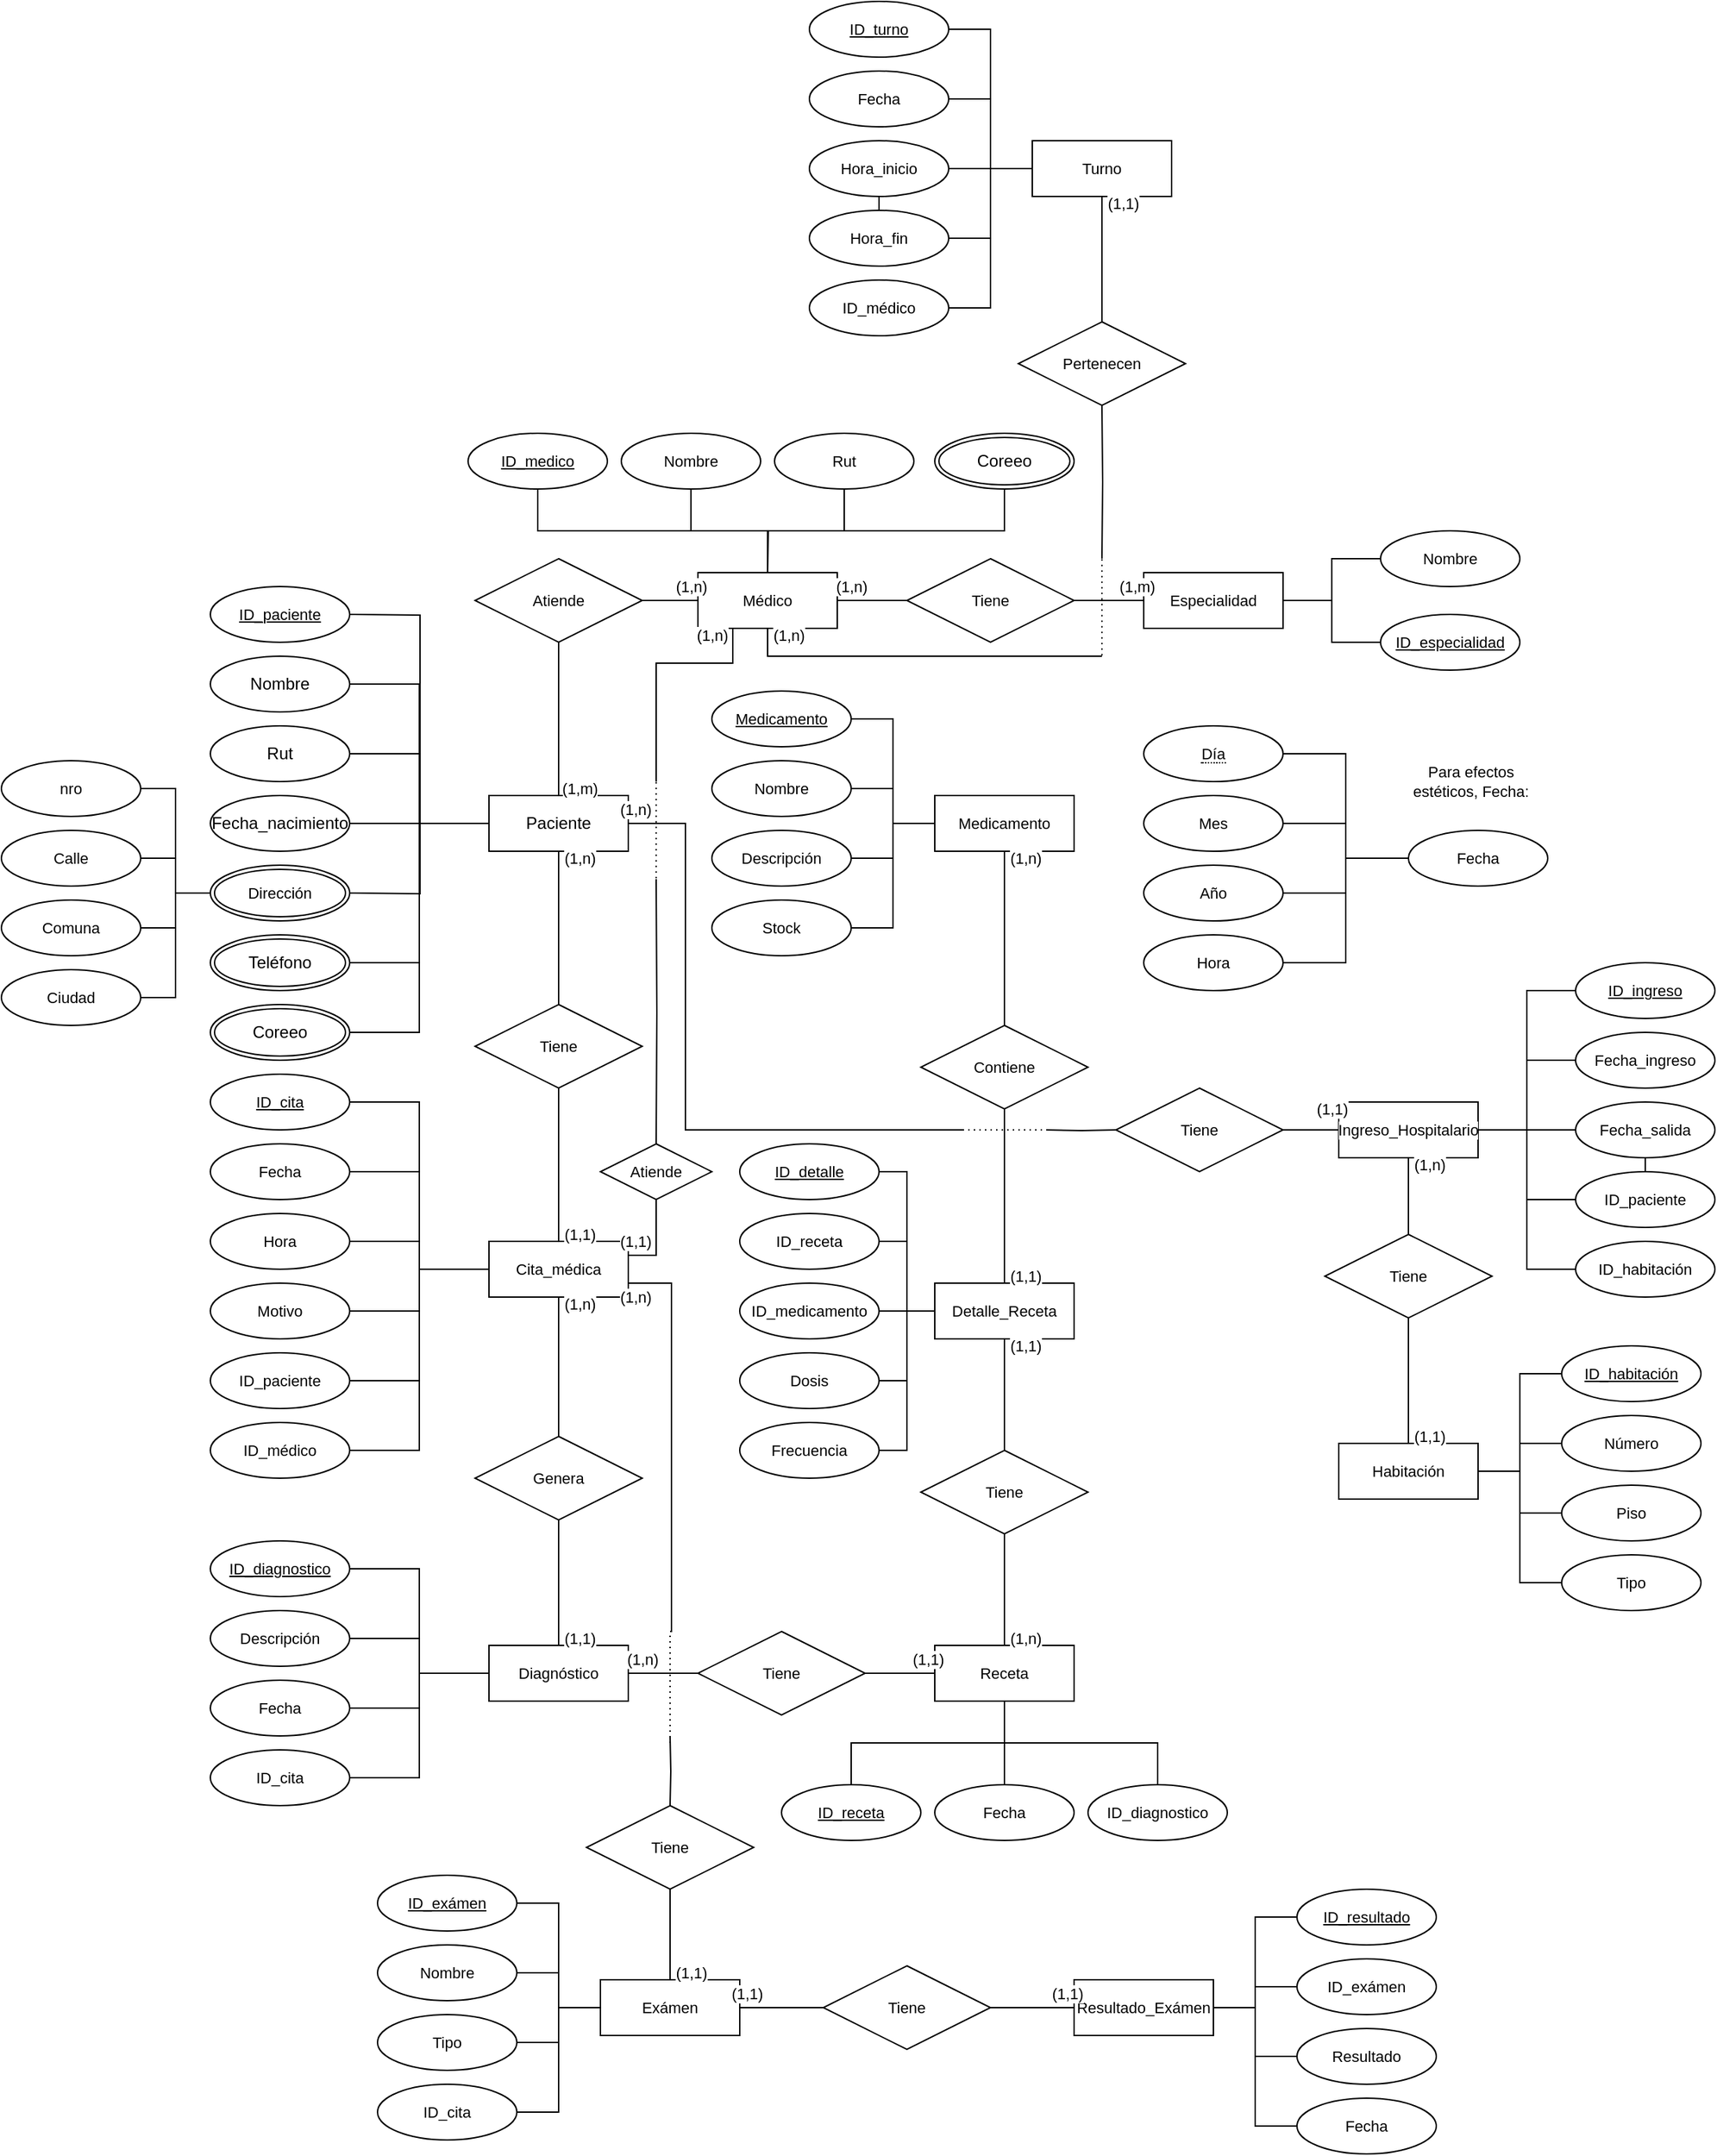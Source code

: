 <mxfile version="27.1.3">
  <diagram id="R2lEEEUBdFMjLlhIrx00" name="Page-1">
    <mxGraphModel dx="1892" dy="1708" grid="1" gridSize="10" guides="1" tooltips="1" connect="1" arrows="1" fold="1" page="1" pageScale="1" pageWidth="850" pageHeight="1100" math="0" shadow="0" extFonts="Permanent Marker^https://fonts.googleapis.com/css?family=Permanent+Marker">
      <root>
        <mxCell id="0" />
        <mxCell id="1" parent="0" />
        <mxCell id="JOEoy0LniI57_HsHXzFs-50" style="edgeStyle=orthogonalEdgeStyle;shape=connector;rounded=0;orthogonalLoop=1;jettySize=auto;html=1;exitX=0.5;exitY=1;exitDx=0;exitDy=0;strokeColor=default;align=center;verticalAlign=middle;fontFamily=Helvetica;fontSize=11;fontColor=default;labelBackgroundColor=default;startFill=0;endArrow=none;" parent="1" source="JOEoy0LniI57_HsHXzFs-1" edge="1">
          <mxGeometry relative="1" as="geometry">
            <mxPoint x="300" y="370" as="targetPoint" />
          </mxGeometry>
        </mxCell>
        <mxCell id="JOEoy0LniI57_HsHXzFs-177" style="edgeStyle=orthogonalEdgeStyle;shape=connector;rounded=0;orthogonalLoop=1;jettySize=auto;html=1;exitX=1;exitY=0.5;exitDx=0;exitDy=0;strokeColor=default;align=center;verticalAlign=middle;fontFamily=Helvetica;fontSize=11;fontColor=default;labelBackgroundColor=default;startFill=0;endArrow=none;" parent="1" source="JOEoy0LniI57_HsHXzFs-1" edge="1">
          <mxGeometry relative="1" as="geometry">
            <mxPoint x="590" y="500" as="targetPoint" />
            <Array as="points">
              <mxPoint x="391" y="280" />
              <mxPoint x="391" y="500" />
            </Array>
          </mxGeometry>
        </mxCell>
        <mxCell id="JOEoy0LniI57_HsHXzFs-1" value="Paciente" style="whiteSpace=wrap;html=1;align=center;" parent="1" vertex="1">
          <mxGeometry x="250" y="260" width="100" height="40" as="geometry" />
        </mxCell>
        <mxCell id="JOEoy0LniI57_HsHXzFs-9" style="edgeStyle=orthogonalEdgeStyle;rounded=0;orthogonalLoop=1;jettySize=auto;html=1;exitX=1;exitY=0.5;exitDx=0;exitDy=0;entryX=0;entryY=0.5;entryDx=0;entryDy=0;endArrow=none;startFill=0;" parent="1" target="JOEoy0LniI57_HsHXzFs-1" edge="1">
          <mxGeometry relative="1" as="geometry">
            <mxPoint x="150" y="130" as="sourcePoint" />
          </mxGeometry>
        </mxCell>
        <mxCell id="JOEoy0LniI57_HsHXzFs-10" style="edgeStyle=orthogonalEdgeStyle;rounded=0;orthogonalLoop=1;jettySize=auto;html=1;exitX=1;exitY=0.5;exitDx=0;exitDy=0;entryX=0;entryY=0.5;entryDx=0;entryDy=0;endArrow=none;startFill=0;" parent="1" source="JOEoy0LniI57_HsHXzFs-3" target="JOEoy0LniI57_HsHXzFs-1" edge="1">
          <mxGeometry relative="1" as="geometry" />
        </mxCell>
        <mxCell id="JOEoy0LniI57_HsHXzFs-3" value="Nombre" style="ellipse;whiteSpace=wrap;html=1;align=center;" parent="1" vertex="1">
          <mxGeometry x="50" y="160" width="100" height="40" as="geometry" />
        </mxCell>
        <mxCell id="JOEoy0LniI57_HsHXzFs-11" style="edgeStyle=orthogonalEdgeStyle;shape=connector;rounded=0;orthogonalLoop=1;jettySize=auto;html=1;exitX=1;exitY=0.5;exitDx=0;exitDy=0;entryX=0;entryY=0.5;entryDx=0;entryDy=0;strokeColor=default;align=center;verticalAlign=middle;fontFamily=Helvetica;fontSize=11;fontColor=default;labelBackgroundColor=default;startFill=0;endArrow=none;" parent="1" source="JOEoy0LniI57_HsHXzFs-4" target="JOEoy0LniI57_HsHXzFs-1" edge="1">
          <mxGeometry relative="1" as="geometry" />
        </mxCell>
        <mxCell id="JOEoy0LniI57_HsHXzFs-4" value="Rut" style="ellipse;whiteSpace=wrap;html=1;align=center;" parent="1" vertex="1">
          <mxGeometry x="50" y="210" width="100" height="40" as="geometry" />
        </mxCell>
        <mxCell id="JOEoy0LniI57_HsHXzFs-12" value="" style="edgeStyle=orthogonalEdgeStyle;shape=connector;rounded=0;orthogonalLoop=1;jettySize=auto;html=1;strokeColor=default;align=center;verticalAlign=middle;fontFamily=Helvetica;fontSize=11;fontColor=default;labelBackgroundColor=default;startFill=0;endArrow=none;" parent="1" source="JOEoy0LniI57_HsHXzFs-5" target="JOEoy0LniI57_HsHXzFs-1" edge="1">
          <mxGeometry relative="1" as="geometry" />
        </mxCell>
        <mxCell id="JOEoy0LniI57_HsHXzFs-5" value="Fecha_nacimiento" style="ellipse;whiteSpace=wrap;html=1;align=center;" parent="1" vertex="1">
          <mxGeometry x="50" y="260" width="100" height="40" as="geometry" />
        </mxCell>
        <mxCell id="JOEoy0LniI57_HsHXzFs-14" style="edgeStyle=orthogonalEdgeStyle;shape=connector;rounded=0;orthogonalLoop=1;jettySize=auto;html=1;exitX=1;exitY=0.5;exitDx=0;exitDy=0;entryX=0;entryY=0.5;entryDx=0;entryDy=0;strokeColor=default;align=center;verticalAlign=middle;fontFamily=Helvetica;fontSize=11;fontColor=default;labelBackgroundColor=default;startFill=0;endArrow=none;" parent="1" target="JOEoy0LniI57_HsHXzFs-1" edge="1">
          <mxGeometry relative="1" as="geometry">
            <mxPoint x="150" y="330" as="sourcePoint" />
          </mxGeometry>
        </mxCell>
        <mxCell id="JOEoy0LniI57_HsHXzFs-15" style="edgeStyle=orthogonalEdgeStyle;shape=connector;rounded=0;orthogonalLoop=1;jettySize=auto;html=1;exitX=1;exitY=0.5;exitDx=0;exitDy=0;entryX=0;entryY=0.5;entryDx=0;entryDy=0;strokeColor=default;align=center;verticalAlign=middle;fontFamily=Helvetica;fontSize=11;fontColor=default;labelBackgroundColor=default;startFill=0;endArrow=none;" parent="1" source="erlWDRjw52QnM9lHAdJ--1" target="JOEoy0LniI57_HsHXzFs-1" edge="1">
          <mxGeometry relative="1" as="geometry">
            <mxPoint x="150" y="380" as="sourcePoint" />
          </mxGeometry>
        </mxCell>
        <mxCell id="JOEoy0LniI57_HsHXzFs-16" style="edgeStyle=orthogonalEdgeStyle;shape=connector;rounded=0;orthogonalLoop=1;jettySize=auto;html=1;exitX=1;exitY=0.5;exitDx=0;exitDy=0;entryX=0;entryY=0.5;entryDx=0;entryDy=0;strokeColor=default;align=center;verticalAlign=middle;fontFamily=Helvetica;fontSize=11;fontColor=default;labelBackgroundColor=default;startFill=0;endArrow=none;" parent="1" source="erlWDRjw52QnM9lHAdJ--2" target="JOEoy0LniI57_HsHXzFs-1" edge="1">
          <mxGeometry relative="1" as="geometry">
            <mxPoint x="150" y="430" as="sourcePoint" />
          </mxGeometry>
        </mxCell>
        <mxCell id="JOEoy0LniI57_HsHXzFs-17" value="ID_paciente" style="ellipse;whiteSpace=wrap;html=1;align=center;fontStyle=4;fontFamily=Helvetica;fontSize=11;fontColor=default;labelBackgroundColor=default;" parent="1" vertex="1">
          <mxGeometry x="50" y="110" width="100" height="40" as="geometry" />
        </mxCell>
        <mxCell id="JOEoy0LniI57_HsHXzFs-18" value="Dirección" style="ellipse;shape=doubleEllipse;margin=3;whiteSpace=wrap;html=1;align=center;fontFamily=Helvetica;fontSize=11;fontColor=default;labelBackgroundColor=default;" parent="1" vertex="1">
          <mxGeometry x="50" y="310" width="100" height="40" as="geometry" />
        </mxCell>
        <mxCell id="JOEoy0LniI57_HsHXzFs-23" style="edgeStyle=orthogonalEdgeStyle;shape=connector;rounded=0;orthogonalLoop=1;jettySize=auto;html=1;exitX=1;exitY=0.5;exitDx=0;exitDy=0;entryX=0;entryY=0.5;entryDx=0;entryDy=0;strokeColor=default;align=center;verticalAlign=middle;fontFamily=Helvetica;fontSize=11;fontColor=default;labelBackgroundColor=default;startFill=0;endArrow=none;" parent="1" source="JOEoy0LniI57_HsHXzFs-19" target="JOEoy0LniI57_HsHXzFs-18" edge="1">
          <mxGeometry relative="1" as="geometry" />
        </mxCell>
        <mxCell id="JOEoy0LniI57_HsHXzFs-19" value="nro" style="ellipse;whiteSpace=wrap;html=1;align=center;fontFamily=Helvetica;fontSize=11;fontColor=default;labelBackgroundColor=default;" parent="1" vertex="1">
          <mxGeometry x="-100" y="235" width="100" height="40" as="geometry" />
        </mxCell>
        <mxCell id="JOEoy0LniI57_HsHXzFs-24" style="edgeStyle=orthogonalEdgeStyle;shape=connector;rounded=0;orthogonalLoop=1;jettySize=auto;html=1;exitX=1;exitY=0.5;exitDx=0;exitDy=0;entryX=0;entryY=0.5;entryDx=0;entryDy=0;strokeColor=default;align=center;verticalAlign=middle;fontFamily=Helvetica;fontSize=11;fontColor=default;labelBackgroundColor=default;startFill=0;endArrow=none;" parent="1" source="JOEoy0LniI57_HsHXzFs-20" target="JOEoy0LniI57_HsHXzFs-18" edge="1">
          <mxGeometry relative="1" as="geometry" />
        </mxCell>
        <mxCell id="JOEoy0LniI57_HsHXzFs-20" value="Calle" style="ellipse;whiteSpace=wrap;html=1;align=center;fontFamily=Helvetica;fontSize=11;fontColor=default;labelBackgroundColor=default;" parent="1" vertex="1">
          <mxGeometry x="-100" y="285" width="100" height="40" as="geometry" />
        </mxCell>
        <mxCell id="JOEoy0LniI57_HsHXzFs-25" style="edgeStyle=orthogonalEdgeStyle;shape=connector;rounded=0;orthogonalLoop=1;jettySize=auto;html=1;exitX=1;exitY=0.5;exitDx=0;exitDy=0;entryX=0;entryY=0.5;entryDx=0;entryDy=0;strokeColor=default;align=center;verticalAlign=middle;fontFamily=Helvetica;fontSize=11;fontColor=default;labelBackgroundColor=default;startFill=0;endArrow=none;" parent="1" source="JOEoy0LniI57_HsHXzFs-21" target="JOEoy0LniI57_HsHXzFs-18" edge="1">
          <mxGeometry relative="1" as="geometry" />
        </mxCell>
        <mxCell id="JOEoy0LniI57_HsHXzFs-21" value="Comuna" style="ellipse;whiteSpace=wrap;html=1;align=center;fontFamily=Helvetica;fontSize=11;fontColor=default;labelBackgroundColor=default;" parent="1" vertex="1">
          <mxGeometry x="-100" y="335" width="100" height="40" as="geometry" />
        </mxCell>
        <mxCell id="JOEoy0LniI57_HsHXzFs-26" style="edgeStyle=orthogonalEdgeStyle;shape=connector;rounded=0;orthogonalLoop=1;jettySize=auto;html=1;exitX=1;exitY=0.5;exitDx=0;exitDy=0;entryX=0;entryY=0.5;entryDx=0;entryDy=0;strokeColor=default;align=center;verticalAlign=middle;fontFamily=Helvetica;fontSize=11;fontColor=default;labelBackgroundColor=default;startFill=0;endArrow=none;" parent="1" source="JOEoy0LniI57_HsHXzFs-22" target="JOEoy0LniI57_HsHXzFs-18" edge="1">
          <mxGeometry relative="1" as="geometry" />
        </mxCell>
        <mxCell id="JOEoy0LniI57_HsHXzFs-22" value="Ciudad" style="ellipse;whiteSpace=wrap;html=1;align=center;fontFamily=Helvetica;fontSize=11;fontColor=default;labelBackgroundColor=default;" parent="1" vertex="1">
          <mxGeometry x="-100" y="385" width="100" height="40" as="geometry" />
        </mxCell>
        <mxCell id="JOEoy0LniI57_HsHXzFs-38" style="edgeStyle=orthogonalEdgeStyle;shape=connector;rounded=0;orthogonalLoop=1;jettySize=auto;html=1;exitX=1;exitY=0.5;exitDx=0;exitDy=0;entryX=0;entryY=0.5;entryDx=0;entryDy=0;strokeColor=default;align=center;verticalAlign=middle;fontFamily=Helvetica;fontSize=11;fontColor=default;labelBackgroundColor=default;startFill=0;endArrow=none;" parent="1" source="JOEoy0LniI57_HsHXzFs-27" target="JOEoy0LniI57_HsHXzFs-28" edge="1">
          <mxGeometry relative="1" as="geometry" />
        </mxCell>
        <mxCell id="JOEoy0LniI57_HsHXzFs-209" style="edgeStyle=orthogonalEdgeStyle;shape=connector;rounded=0;orthogonalLoop=1;jettySize=auto;html=1;exitX=0.5;exitY=1;exitDx=0;exitDy=0;strokeColor=default;align=center;verticalAlign=middle;fontFamily=Helvetica;fontSize=11;fontColor=default;labelBackgroundColor=default;startFill=0;endArrow=none;" parent="1" source="JOEoy0LniI57_HsHXzFs-27" edge="1">
          <mxGeometry relative="1" as="geometry">
            <mxPoint x="690" y="160" as="targetPoint" />
            <Array as="points">
              <mxPoint x="450" y="160" />
              <mxPoint x="690" y="160" />
            </Array>
          </mxGeometry>
        </mxCell>
        <mxCell id="JOEoy0LniI57_HsHXzFs-341" style="edgeStyle=orthogonalEdgeStyle;shape=connector;rounded=0;orthogonalLoop=1;jettySize=auto;html=1;exitX=0.25;exitY=1;exitDx=0;exitDy=0;strokeColor=default;align=center;verticalAlign=middle;fontFamily=Helvetica;fontSize=11;fontColor=default;labelBackgroundColor=default;startFill=0;endArrow=none;" parent="1" source="JOEoy0LniI57_HsHXzFs-27" edge="1">
          <mxGeometry relative="1" as="geometry">
            <mxPoint x="370" y="250" as="targetPoint" />
            <Array as="points">
              <mxPoint x="425" y="165" />
              <mxPoint x="370" y="165" />
            </Array>
          </mxGeometry>
        </mxCell>
        <mxCell id="JOEoy0LniI57_HsHXzFs-27" value="Médico" style="whiteSpace=wrap;html=1;align=center;fontFamily=Helvetica;fontSize=11;fontColor=default;labelBackgroundColor=default;" parent="1" vertex="1">
          <mxGeometry x="400" y="100" width="100" height="40" as="geometry" />
        </mxCell>
        <mxCell id="JOEoy0LniI57_HsHXzFs-39" style="edgeStyle=orthogonalEdgeStyle;shape=connector;rounded=0;orthogonalLoop=1;jettySize=auto;html=1;exitX=1;exitY=0.5;exitDx=0;exitDy=0;entryX=0;entryY=0.5;entryDx=0;entryDy=0;strokeColor=default;align=center;verticalAlign=middle;fontFamily=Helvetica;fontSize=11;fontColor=default;labelBackgroundColor=default;startFill=0;endArrow=none;" parent="1" source="JOEoy0LniI57_HsHXzFs-28" target="JOEoy0LniI57_HsHXzFs-29" edge="1">
          <mxGeometry relative="1" as="geometry" />
        </mxCell>
        <mxCell id="JOEoy0LniI57_HsHXzFs-28" value="Tiene" style="shape=rhombus;perimeter=rhombusPerimeter;whiteSpace=wrap;html=1;align=center;fontFamily=Helvetica;fontSize=11;fontColor=default;labelBackgroundColor=default;" parent="1" vertex="1">
          <mxGeometry x="550" y="90" width="120" height="60" as="geometry" />
        </mxCell>
        <mxCell id="JOEoy0LniI57_HsHXzFs-29" value="Especialidad" style="whiteSpace=wrap;html=1;align=center;fontFamily=Helvetica;fontSize=11;fontColor=default;labelBackgroundColor=default;" parent="1" vertex="1">
          <mxGeometry x="720" y="100" width="100" height="40" as="geometry" />
        </mxCell>
        <mxCell id="JOEoy0LniI57_HsHXzFs-31" style="edgeStyle=orthogonalEdgeStyle;shape=connector;rounded=0;orthogonalLoop=1;jettySize=auto;html=1;exitX=0.5;exitY=1;exitDx=0;exitDy=0;entryX=0.5;entryY=0;entryDx=0;entryDy=0;strokeColor=default;align=center;verticalAlign=middle;fontFamily=Helvetica;fontSize=11;fontColor=default;labelBackgroundColor=default;startFill=0;endArrow=none;" parent="1" source="JOEoy0LniI57_HsHXzFs-30" target="JOEoy0LniI57_HsHXzFs-27" edge="1">
          <mxGeometry relative="1" as="geometry" />
        </mxCell>
        <mxCell id="JOEoy0LniI57_HsHXzFs-30" value="Rut" style="ellipse;whiteSpace=wrap;html=1;align=center;fontFamily=Helvetica;fontSize=11;fontColor=default;labelBackgroundColor=default;" parent="1" vertex="1">
          <mxGeometry x="455" width="100" height="40" as="geometry" />
        </mxCell>
        <mxCell id="JOEoy0LniI57_HsHXzFs-33" style="edgeStyle=orthogonalEdgeStyle;shape=connector;rounded=0;orthogonalLoop=1;jettySize=auto;html=1;exitX=0.5;exitY=1;exitDx=0;exitDy=0;strokeColor=default;align=center;verticalAlign=middle;fontFamily=Helvetica;fontSize=11;fontColor=default;labelBackgroundColor=default;startFill=0;endArrow=none;" parent="1" source="JOEoy0LniI57_HsHXzFs-32" target="JOEoy0LniI57_HsHXzFs-27" edge="1">
          <mxGeometry relative="1" as="geometry" />
        </mxCell>
        <mxCell id="JOEoy0LniI57_HsHXzFs-32" value="Nombre" style="ellipse;whiteSpace=wrap;html=1;align=center;fontFamily=Helvetica;fontSize=11;fontColor=default;labelBackgroundColor=default;" parent="1" vertex="1">
          <mxGeometry x="345" width="100" height="40" as="geometry" />
        </mxCell>
        <mxCell id="JOEoy0LniI57_HsHXzFs-35" style="edgeStyle=orthogonalEdgeStyle;shape=connector;rounded=0;orthogonalLoop=1;jettySize=auto;html=1;exitX=0.5;exitY=1;exitDx=0;exitDy=0;entryX=0.5;entryY=0;entryDx=0;entryDy=0;strokeColor=default;align=center;verticalAlign=middle;fontFamily=Helvetica;fontSize=11;fontColor=default;labelBackgroundColor=default;startFill=0;endArrow=none;" parent="1" source="JOEoy0LniI57_HsHXzFs-34" target="JOEoy0LniI57_HsHXzFs-27" edge="1">
          <mxGeometry relative="1" as="geometry" />
        </mxCell>
        <mxCell id="JOEoy0LniI57_HsHXzFs-34" value="ID_medico" style="ellipse;whiteSpace=wrap;html=1;align=center;fontStyle=4;fontFamily=Helvetica;fontSize=11;fontColor=default;labelBackgroundColor=default;" parent="1" vertex="1">
          <mxGeometry x="235" width="100" height="40" as="geometry" />
        </mxCell>
        <mxCell id="JOEoy0LniI57_HsHXzFs-37" style="edgeStyle=orthogonalEdgeStyle;shape=connector;rounded=0;orthogonalLoop=1;jettySize=auto;html=1;exitX=0.5;exitY=1;exitDx=0;exitDy=0;strokeColor=default;align=center;verticalAlign=middle;fontFamily=Helvetica;fontSize=11;fontColor=default;labelBackgroundColor=default;startFill=0;endArrow=none;" parent="1" source="erlWDRjw52QnM9lHAdJ--3" edge="1">
          <mxGeometry relative="1" as="geometry">
            <mxPoint x="450" y="100" as="targetPoint" />
            <mxPoint x="615" y="40" as="sourcePoint" />
          </mxGeometry>
        </mxCell>
        <mxCell id="JOEoy0LniI57_HsHXzFs-42" value="" style="edgeStyle=orthogonalEdgeStyle;shape=connector;rounded=0;orthogonalLoop=1;jettySize=auto;html=1;strokeColor=default;align=center;verticalAlign=middle;fontFamily=Helvetica;fontSize=11;fontColor=default;labelBackgroundColor=default;startFill=0;endArrow=none;" parent="1" source="JOEoy0LniI57_HsHXzFs-40" target="JOEoy0LniI57_HsHXzFs-29" edge="1">
          <mxGeometry relative="1" as="geometry" />
        </mxCell>
        <mxCell id="JOEoy0LniI57_HsHXzFs-44" value="" style="edgeStyle=orthogonalEdgeStyle;shape=connector;rounded=0;orthogonalLoop=1;jettySize=auto;html=1;strokeColor=default;align=center;verticalAlign=middle;fontFamily=Helvetica;fontSize=11;fontColor=default;labelBackgroundColor=default;startFill=0;endArrow=none;" parent="1" source="JOEoy0LniI57_HsHXzFs-40" target="JOEoy0LniI57_HsHXzFs-29" edge="1">
          <mxGeometry relative="1" as="geometry" />
        </mxCell>
        <mxCell id="JOEoy0LniI57_HsHXzFs-40" value="Nombre" style="ellipse;whiteSpace=wrap;html=1;align=center;fontFamily=Helvetica;fontSize=11;fontColor=default;labelBackgroundColor=default;" parent="1" vertex="1">
          <mxGeometry x="890" y="70" width="100" height="40" as="geometry" />
        </mxCell>
        <mxCell id="JOEoy0LniI57_HsHXzFs-45" value="" style="edgeStyle=orthogonalEdgeStyle;shape=connector;rounded=0;orthogonalLoop=1;jettySize=auto;html=1;strokeColor=default;align=center;verticalAlign=middle;fontFamily=Helvetica;fontSize=11;fontColor=default;labelBackgroundColor=default;startFill=0;endArrow=none;" parent="1" source="JOEoy0LniI57_HsHXzFs-43" target="JOEoy0LniI57_HsHXzFs-29" edge="1">
          <mxGeometry relative="1" as="geometry" />
        </mxCell>
        <mxCell id="JOEoy0LniI57_HsHXzFs-43" value="ID_especialidad" style="ellipse;whiteSpace=wrap;html=1;align=center;fontStyle=4;fontFamily=Helvetica;fontSize=11;fontColor=default;labelBackgroundColor=default;" parent="1" vertex="1">
          <mxGeometry x="890" y="130" width="100" height="40" as="geometry" />
        </mxCell>
        <mxCell id="JOEoy0LniI57_HsHXzFs-47" value="" style="edgeStyle=orthogonalEdgeStyle;shape=connector;rounded=0;orthogonalLoop=1;jettySize=auto;html=1;strokeColor=default;align=center;verticalAlign=middle;fontFamily=Helvetica;fontSize=11;fontColor=default;labelBackgroundColor=default;startFill=0;endArrow=none;" parent="1" source="JOEoy0LniI57_HsHXzFs-46" target="JOEoy0LniI57_HsHXzFs-27" edge="1">
          <mxGeometry relative="1" as="geometry" />
        </mxCell>
        <mxCell id="JOEoy0LniI57_HsHXzFs-48" value="" style="edgeStyle=orthogonalEdgeStyle;shape=connector;rounded=0;orthogonalLoop=1;jettySize=auto;html=1;strokeColor=default;align=center;verticalAlign=middle;fontFamily=Helvetica;fontSize=11;fontColor=default;labelBackgroundColor=default;startFill=0;endArrow=none;" parent="1" source="JOEoy0LniI57_HsHXzFs-46" target="JOEoy0LniI57_HsHXzFs-1" edge="1">
          <mxGeometry relative="1" as="geometry" />
        </mxCell>
        <mxCell id="JOEoy0LniI57_HsHXzFs-46" value="Atiende" style="shape=rhombus;perimeter=rhombusPerimeter;whiteSpace=wrap;html=1;align=center;fontFamily=Helvetica;fontSize=11;fontColor=default;labelBackgroundColor=default;" parent="1" vertex="1">
          <mxGeometry x="240" y="90" width="120" height="60" as="geometry" />
        </mxCell>
        <mxCell id="JOEoy0LniI57_HsHXzFs-53" value="" style="edgeStyle=orthogonalEdgeStyle;shape=connector;rounded=0;orthogonalLoop=1;jettySize=auto;html=1;strokeColor=default;align=center;verticalAlign=middle;fontFamily=Helvetica;fontSize=11;fontColor=default;labelBackgroundColor=default;startFill=0;endArrow=none;" parent="1" source="JOEoy0LniI57_HsHXzFs-49" target="JOEoy0LniI57_HsHXzFs-51" edge="1">
          <mxGeometry relative="1" as="geometry" />
        </mxCell>
        <mxCell id="JOEoy0LniI57_HsHXzFs-225" style="edgeStyle=orthogonalEdgeStyle;shape=connector;rounded=0;orthogonalLoop=1;jettySize=auto;html=1;exitX=1;exitY=0.5;exitDx=0;exitDy=0;strokeColor=default;align=center;verticalAlign=middle;fontFamily=Helvetica;fontSize=11;fontColor=default;labelBackgroundColor=default;startFill=0;endArrow=none;" parent="1" source="JOEoy0LniI57_HsHXzFs-49" edge="1">
          <mxGeometry relative="1" as="geometry">
            <mxPoint x="380" y="860" as="targetPoint" />
            <Array as="points">
              <mxPoint x="350" y="610" />
              <mxPoint x="381" y="610" />
              <mxPoint x="381" y="860" />
            </Array>
          </mxGeometry>
        </mxCell>
        <mxCell id="JOEoy0LniI57_HsHXzFs-49" value="Cita_médica" style="whiteSpace=wrap;html=1;align=center;fontFamily=Helvetica;fontSize=11;fontColor=default;labelBackgroundColor=default;" parent="1" vertex="1">
          <mxGeometry x="250" y="580" width="100" height="40" as="geometry" />
        </mxCell>
        <mxCell id="JOEoy0LniI57_HsHXzFs-52" value="" style="edgeStyle=orthogonalEdgeStyle;shape=connector;rounded=0;orthogonalLoop=1;jettySize=auto;html=1;strokeColor=default;align=center;verticalAlign=middle;fontFamily=Helvetica;fontSize=11;fontColor=default;labelBackgroundColor=default;startFill=0;endArrow=none;" parent="1" source="JOEoy0LniI57_HsHXzFs-51" target="JOEoy0LniI57_HsHXzFs-1" edge="1">
          <mxGeometry relative="1" as="geometry" />
        </mxCell>
        <mxCell id="JOEoy0LniI57_HsHXzFs-51" value="Tiene" style="shape=rhombus;perimeter=rhombusPerimeter;whiteSpace=wrap;html=1;align=center;fontFamily=Helvetica;fontSize=11;fontColor=default;labelBackgroundColor=default;" parent="1" vertex="1">
          <mxGeometry x="240" y="410" width="120" height="60" as="geometry" />
        </mxCell>
        <mxCell id="JOEoy0LniI57_HsHXzFs-63" style="edgeStyle=orthogonalEdgeStyle;shape=connector;rounded=0;orthogonalLoop=1;jettySize=auto;html=1;exitX=1;exitY=0.5;exitDx=0;exitDy=0;entryX=0;entryY=0.5;entryDx=0;entryDy=0;strokeColor=default;align=center;verticalAlign=middle;fontFamily=Helvetica;fontSize=11;fontColor=default;labelBackgroundColor=default;startFill=0;endArrow=none;" parent="1" source="JOEoy0LniI57_HsHXzFs-54" target="JOEoy0LniI57_HsHXzFs-49" edge="1">
          <mxGeometry relative="1" as="geometry" />
        </mxCell>
        <mxCell id="JOEoy0LniI57_HsHXzFs-54" value="Fecha" style="ellipse;whiteSpace=wrap;html=1;align=center;fontFamily=Helvetica;fontSize=11;fontColor=default;labelBackgroundColor=default;" parent="1" vertex="1">
          <mxGeometry x="50" y="510" width="100" height="40" as="geometry" />
        </mxCell>
        <mxCell id="JOEoy0LniI57_HsHXzFs-62" style="edgeStyle=orthogonalEdgeStyle;shape=connector;rounded=0;orthogonalLoop=1;jettySize=auto;html=1;exitX=1;exitY=0.5;exitDx=0;exitDy=0;entryX=0;entryY=0.5;entryDx=0;entryDy=0;strokeColor=default;align=center;verticalAlign=middle;fontFamily=Helvetica;fontSize=11;fontColor=default;labelBackgroundColor=default;startFill=0;endArrow=none;" parent="1" source="JOEoy0LniI57_HsHXzFs-55" target="JOEoy0LniI57_HsHXzFs-49" edge="1">
          <mxGeometry relative="1" as="geometry" />
        </mxCell>
        <mxCell id="JOEoy0LniI57_HsHXzFs-55" value="ID_cita" style="ellipse;whiteSpace=wrap;html=1;align=center;fontStyle=4;fontFamily=Helvetica;fontSize=11;fontColor=default;labelBackgroundColor=default;" parent="1" vertex="1">
          <mxGeometry x="50" y="460" width="100" height="40" as="geometry" />
        </mxCell>
        <mxCell id="JOEoy0LniI57_HsHXzFs-64" style="edgeStyle=orthogonalEdgeStyle;shape=connector;rounded=0;orthogonalLoop=1;jettySize=auto;html=1;exitX=1;exitY=0.5;exitDx=0;exitDy=0;entryX=0;entryY=0.5;entryDx=0;entryDy=0;strokeColor=default;align=center;verticalAlign=middle;fontFamily=Helvetica;fontSize=11;fontColor=default;labelBackgroundColor=default;startFill=0;endArrow=none;" parent="1" source="JOEoy0LniI57_HsHXzFs-58" target="JOEoy0LniI57_HsHXzFs-49" edge="1">
          <mxGeometry relative="1" as="geometry" />
        </mxCell>
        <mxCell id="JOEoy0LniI57_HsHXzFs-58" value="Hora" style="ellipse;whiteSpace=wrap;html=1;align=center;fontFamily=Helvetica;fontSize=11;fontColor=default;labelBackgroundColor=default;" parent="1" vertex="1">
          <mxGeometry x="50" y="560" width="100" height="40" as="geometry" />
        </mxCell>
        <mxCell id="JOEoy0LniI57_HsHXzFs-65" style="edgeStyle=orthogonalEdgeStyle;shape=connector;rounded=0;orthogonalLoop=1;jettySize=auto;html=1;exitX=1;exitY=0.5;exitDx=0;exitDy=0;entryX=0;entryY=0.5;entryDx=0;entryDy=0;strokeColor=default;align=center;verticalAlign=middle;fontFamily=Helvetica;fontSize=11;fontColor=default;labelBackgroundColor=default;startFill=0;endArrow=none;" parent="1" source="JOEoy0LniI57_HsHXzFs-59" target="JOEoy0LniI57_HsHXzFs-49" edge="1">
          <mxGeometry relative="1" as="geometry" />
        </mxCell>
        <mxCell id="JOEoy0LniI57_HsHXzFs-59" value="Motivo" style="ellipse;whiteSpace=wrap;html=1;align=center;fontFamily=Helvetica;fontSize=11;fontColor=default;labelBackgroundColor=default;" parent="1" vertex="1">
          <mxGeometry x="50" y="610" width="100" height="40" as="geometry" />
        </mxCell>
        <mxCell id="JOEoy0LniI57_HsHXzFs-66" style="edgeStyle=orthogonalEdgeStyle;shape=connector;rounded=0;orthogonalLoop=1;jettySize=auto;html=1;exitX=1;exitY=0.5;exitDx=0;exitDy=0;entryX=0;entryY=0.5;entryDx=0;entryDy=0;strokeColor=default;align=center;verticalAlign=middle;fontFamily=Helvetica;fontSize=11;fontColor=default;labelBackgroundColor=default;startFill=0;endArrow=none;" parent="1" source="JOEoy0LniI57_HsHXzFs-60" target="JOEoy0LniI57_HsHXzFs-49" edge="1">
          <mxGeometry relative="1" as="geometry" />
        </mxCell>
        <mxCell id="JOEoy0LniI57_HsHXzFs-60" value="ID_paciente" style="ellipse;whiteSpace=wrap;html=1;align=center;fontFamily=Helvetica;fontSize=11;fontColor=default;labelBackgroundColor=default;" parent="1" vertex="1">
          <mxGeometry x="50" y="660" width="100" height="40" as="geometry" />
        </mxCell>
        <mxCell id="JOEoy0LniI57_HsHXzFs-67" style="edgeStyle=orthogonalEdgeStyle;shape=connector;rounded=0;orthogonalLoop=1;jettySize=auto;html=1;exitX=1;exitY=0.5;exitDx=0;exitDy=0;entryX=0;entryY=0.5;entryDx=0;entryDy=0;strokeColor=default;align=center;verticalAlign=middle;fontFamily=Helvetica;fontSize=11;fontColor=default;labelBackgroundColor=default;startFill=0;endArrow=none;" parent="1" source="JOEoy0LniI57_HsHXzFs-61" target="JOEoy0LniI57_HsHXzFs-49" edge="1">
          <mxGeometry relative="1" as="geometry" />
        </mxCell>
        <mxCell id="JOEoy0LniI57_HsHXzFs-61" value="ID_médico" style="ellipse;whiteSpace=wrap;html=1;align=center;fontFamily=Helvetica;fontSize=11;fontColor=default;labelBackgroundColor=default;" parent="1" vertex="1">
          <mxGeometry x="50" y="710" width="100" height="40" as="geometry" />
        </mxCell>
        <mxCell id="JOEoy0LniI57_HsHXzFs-143" style="edgeStyle=orthogonalEdgeStyle;shape=connector;rounded=0;orthogonalLoop=1;jettySize=auto;html=1;exitX=1;exitY=0.5;exitDx=0;exitDy=0;entryX=0;entryY=0.5;entryDx=0;entryDy=0;strokeColor=default;align=center;verticalAlign=middle;fontFamily=Helvetica;fontSize=11;fontColor=default;labelBackgroundColor=default;startFill=0;endArrow=none;" parent="1" source="JOEoy0LniI57_HsHXzFs-70" target="JOEoy0LniI57_HsHXzFs-138" edge="1">
          <mxGeometry relative="1" as="geometry" />
        </mxCell>
        <mxCell id="JOEoy0LniI57_HsHXzFs-70" value="Mes" style="ellipse;whiteSpace=wrap;html=1;align=center;fontFamily=Helvetica;fontSize=11;fontColor=default;labelBackgroundColor=default;" parent="1" vertex="1">
          <mxGeometry x="720" y="260" width="100" height="40" as="geometry" />
        </mxCell>
        <mxCell id="JOEoy0LniI57_HsHXzFs-144" style="edgeStyle=orthogonalEdgeStyle;shape=connector;rounded=0;orthogonalLoop=1;jettySize=auto;html=1;exitX=1;exitY=0.5;exitDx=0;exitDy=0;entryX=0;entryY=0.5;entryDx=0;entryDy=0;strokeColor=default;align=center;verticalAlign=middle;fontFamily=Helvetica;fontSize=11;fontColor=default;labelBackgroundColor=default;startFill=0;endArrow=none;" parent="1" source="JOEoy0LniI57_HsHXzFs-71" target="JOEoy0LniI57_HsHXzFs-138" edge="1">
          <mxGeometry relative="1" as="geometry" />
        </mxCell>
        <mxCell id="JOEoy0LniI57_HsHXzFs-71" value="Año" style="ellipse;whiteSpace=wrap;html=1;align=center;fontFamily=Helvetica;fontSize=11;fontColor=default;labelBackgroundColor=default;" parent="1" vertex="1">
          <mxGeometry x="720" y="310" width="100" height="40" as="geometry" />
        </mxCell>
        <mxCell id="JOEoy0LniI57_HsHXzFs-145" style="edgeStyle=orthogonalEdgeStyle;shape=connector;rounded=0;orthogonalLoop=1;jettySize=auto;html=1;exitX=1;exitY=0.5;exitDx=0;exitDy=0;entryX=0;entryY=0.5;entryDx=0;entryDy=0;strokeColor=default;align=center;verticalAlign=middle;fontFamily=Helvetica;fontSize=11;fontColor=default;labelBackgroundColor=default;startFill=0;endArrow=none;" parent="1" source="JOEoy0LniI57_HsHXzFs-72" target="JOEoy0LniI57_HsHXzFs-138" edge="1">
          <mxGeometry relative="1" as="geometry" />
        </mxCell>
        <mxCell id="JOEoy0LniI57_HsHXzFs-72" value="Hora" style="ellipse;whiteSpace=wrap;html=1;align=center;fontFamily=Helvetica;fontSize=11;fontColor=default;labelBackgroundColor=default;" parent="1" vertex="1">
          <mxGeometry x="720" y="360" width="100" height="40" as="geometry" />
        </mxCell>
        <mxCell id="JOEoy0LniI57_HsHXzFs-142" style="edgeStyle=orthogonalEdgeStyle;shape=connector;rounded=0;orthogonalLoop=1;jettySize=auto;html=1;exitX=1;exitY=0.5;exitDx=0;exitDy=0;entryX=0;entryY=0.5;entryDx=0;entryDy=0;strokeColor=default;align=center;verticalAlign=middle;fontFamily=Helvetica;fontSize=11;fontColor=default;labelBackgroundColor=default;startFill=0;endArrow=none;" parent="1" source="JOEoy0LniI57_HsHXzFs-78" target="JOEoy0LniI57_HsHXzFs-138" edge="1">
          <mxGeometry relative="1" as="geometry" />
        </mxCell>
        <mxCell id="JOEoy0LniI57_HsHXzFs-78" value="&lt;span style=&quot;border-bottom: 1px dotted&quot;&gt;Día&lt;/span&gt;" style="ellipse;whiteSpace=wrap;html=1;align=center;fontFamily=Helvetica;fontSize=11;fontColor=default;labelBackgroundColor=default;" parent="1" vertex="1">
          <mxGeometry x="720" y="210" width="100" height="40" as="geometry" />
        </mxCell>
        <mxCell id="JOEoy0LniI57_HsHXzFs-103" value="" style="edgeStyle=orthogonalEdgeStyle;shape=connector;rounded=0;orthogonalLoop=1;jettySize=auto;html=1;strokeColor=default;align=center;verticalAlign=middle;fontFamily=Helvetica;fontSize=11;fontColor=default;labelBackgroundColor=default;startFill=0;endArrow=none;" parent="1" source="JOEoy0LniI57_HsHXzFs-80" target="JOEoy0LniI57_HsHXzFs-102" edge="1">
          <mxGeometry relative="1" as="geometry" />
        </mxCell>
        <mxCell id="JOEoy0LniI57_HsHXzFs-80" value="Diagnóstico" style="whiteSpace=wrap;html=1;align=center;fontFamily=Helvetica;fontSize=11;fontColor=default;labelBackgroundColor=default;" parent="1" vertex="1">
          <mxGeometry x="250" y="870" width="100" height="40" as="geometry" />
        </mxCell>
        <mxCell id="JOEoy0LniI57_HsHXzFs-82" value="" style="edgeStyle=orthogonalEdgeStyle;shape=connector;rounded=0;orthogonalLoop=1;jettySize=auto;html=1;strokeColor=default;align=center;verticalAlign=middle;fontFamily=Helvetica;fontSize=11;fontColor=default;labelBackgroundColor=default;startFill=0;endArrow=none;" parent="1" source="JOEoy0LniI57_HsHXzFs-81" target="JOEoy0LniI57_HsHXzFs-49" edge="1">
          <mxGeometry relative="1" as="geometry" />
        </mxCell>
        <mxCell id="JOEoy0LniI57_HsHXzFs-83" value="" style="edgeStyle=orthogonalEdgeStyle;shape=connector;rounded=0;orthogonalLoop=1;jettySize=auto;html=1;strokeColor=default;align=center;verticalAlign=middle;fontFamily=Helvetica;fontSize=11;fontColor=default;labelBackgroundColor=default;startFill=0;endArrow=none;" parent="1" source="JOEoy0LniI57_HsHXzFs-81" target="JOEoy0LniI57_HsHXzFs-80" edge="1">
          <mxGeometry relative="1" as="geometry" />
        </mxCell>
        <mxCell id="JOEoy0LniI57_HsHXzFs-81" value="Genera" style="shape=rhombus;perimeter=rhombusPerimeter;whiteSpace=wrap;html=1;align=center;fontFamily=Helvetica;fontSize=11;fontColor=default;labelBackgroundColor=default;" parent="1" vertex="1">
          <mxGeometry x="240" y="720" width="120" height="60" as="geometry" />
        </mxCell>
        <mxCell id="JOEoy0LniI57_HsHXzFs-88" style="edgeStyle=orthogonalEdgeStyle;shape=connector;rounded=0;orthogonalLoop=1;jettySize=auto;html=1;exitX=1;exitY=0.5;exitDx=0;exitDy=0;entryX=0;entryY=0.5;entryDx=0;entryDy=0;strokeColor=default;align=center;verticalAlign=middle;fontFamily=Helvetica;fontSize=11;fontColor=default;labelBackgroundColor=default;startFill=0;endArrow=none;" parent="1" source="JOEoy0LniI57_HsHXzFs-84" target="JOEoy0LniI57_HsHXzFs-80" edge="1">
          <mxGeometry relative="1" as="geometry" />
        </mxCell>
        <mxCell id="JOEoy0LniI57_HsHXzFs-84" value="ID_diagnostico" style="ellipse;whiteSpace=wrap;html=1;align=center;fontStyle=4;fontFamily=Helvetica;fontSize=11;fontColor=default;labelBackgroundColor=default;" parent="1" vertex="1">
          <mxGeometry x="50" y="795" width="100" height="40" as="geometry" />
        </mxCell>
        <mxCell id="JOEoy0LniI57_HsHXzFs-89" style="edgeStyle=orthogonalEdgeStyle;shape=connector;rounded=0;orthogonalLoop=1;jettySize=auto;html=1;exitX=1;exitY=0.5;exitDx=0;exitDy=0;entryX=0;entryY=0.5;entryDx=0;entryDy=0;strokeColor=default;align=center;verticalAlign=middle;fontFamily=Helvetica;fontSize=11;fontColor=default;labelBackgroundColor=default;startFill=0;endArrow=none;" parent="1" source="JOEoy0LniI57_HsHXzFs-85" target="JOEoy0LniI57_HsHXzFs-80" edge="1">
          <mxGeometry relative="1" as="geometry" />
        </mxCell>
        <mxCell id="JOEoy0LniI57_HsHXzFs-85" value="Descripción" style="ellipse;whiteSpace=wrap;html=1;align=center;fontFamily=Helvetica;fontSize=11;fontColor=default;labelBackgroundColor=default;" parent="1" vertex="1">
          <mxGeometry x="50" y="845" width="100" height="40" as="geometry" />
        </mxCell>
        <mxCell id="JOEoy0LniI57_HsHXzFs-90" style="edgeStyle=orthogonalEdgeStyle;shape=connector;rounded=0;orthogonalLoop=1;jettySize=auto;html=1;exitX=1;exitY=0.5;exitDx=0;exitDy=0;entryX=0;entryY=0.5;entryDx=0;entryDy=0;strokeColor=default;align=center;verticalAlign=middle;fontFamily=Helvetica;fontSize=11;fontColor=default;labelBackgroundColor=default;startFill=0;endArrow=none;" parent="1" source="JOEoy0LniI57_HsHXzFs-86" target="JOEoy0LniI57_HsHXzFs-80" edge="1">
          <mxGeometry relative="1" as="geometry" />
        </mxCell>
        <mxCell id="JOEoy0LniI57_HsHXzFs-86" value="Fecha" style="ellipse;whiteSpace=wrap;html=1;align=center;fontFamily=Helvetica;fontSize=11;fontColor=default;labelBackgroundColor=default;" parent="1" vertex="1">
          <mxGeometry x="50" y="895" width="100" height="40" as="geometry" />
        </mxCell>
        <mxCell id="JOEoy0LniI57_HsHXzFs-91" style="edgeStyle=orthogonalEdgeStyle;shape=connector;rounded=0;orthogonalLoop=1;jettySize=auto;html=1;exitX=1;exitY=0.5;exitDx=0;exitDy=0;entryX=0;entryY=0.5;entryDx=0;entryDy=0;strokeColor=default;align=center;verticalAlign=middle;fontFamily=Helvetica;fontSize=11;fontColor=default;labelBackgroundColor=default;startFill=0;endArrow=none;" parent="1" source="JOEoy0LniI57_HsHXzFs-87" target="JOEoy0LniI57_HsHXzFs-80" edge="1">
          <mxGeometry relative="1" as="geometry" />
        </mxCell>
        <mxCell id="JOEoy0LniI57_HsHXzFs-87" value="ID_cita" style="ellipse;whiteSpace=wrap;html=1;align=center;fontFamily=Helvetica;fontSize=11;fontColor=default;labelBackgroundColor=default;" parent="1" vertex="1">
          <mxGeometry x="50" y="945" width="100" height="40" as="geometry" />
        </mxCell>
        <mxCell id="JOEoy0LniI57_HsHXzFs-101" value="Receta" style="whiteSpace=wrap;html=1;align=center;fontFamily=Helvetica;fontSize=11;fontColor=default;labelBackgroundColor=default;" parent="1" vertex="1">
          <mxGeometry x="570" y="870" width="100" height="40" as="geometry" />
        </mxCell>
        <mxCell id="JOEoy0LniI57_HsHXzFs-104" value="" style="edgeStyle=orthogonalEdgeStyle;shape=connector;rounded=0;orthogonalLoop=1;jettySize=auto;html=1;strokeColor=default;align=center;verticalAlign=middle;fontFamily=Helvetica;fontSize=11;fontColor=default;labelBackgroundColor=default;startFill=0;endArrow=none;" parent="1" source="JOEoy0LniI57_HsHXzFs-102" target="JOEoy0LniI57_HsHXzFs-101" edge="1">
          <mxGeometry relative="1" as="geometry" />
        </mxCell>
        <mxCell id="JOEoy0LniI57_HsHXzFs-102" value="Tiene" style="shape=rhombus;perimeter=rhombusPerimeter;whiteSpace=wrap;html=1;align=center;fontFamily=Helvetica;fontSize=11;fontColor=default;labelBackgroundColor=default;" parent="1" vertex="1">
          <mxGeometry x="400" y="860" width="120" height="60" as="geometry" />
        </mxCell>
        <mxCell id="JOEoy0LniI57_HsHXzFs-111" value="" style="edgeStyle=orthogonalEdgeStyle;shape=connector;rounded=0;orthogonalLoop=1;jettySize=auto;html=1;strokeColor=default;align=center;verticalAlign=middle;fontFamily=Helvetica;fontSize=11;fontColor=default;labelBackgroundColor=default;startFill=0;endArrow=none;" parent="1" source="JOEoy0LniI57_HsHXzFs-105" target="JOEoy0LniI57_HsHXzFs-101" edge="1">
          <mxGeometry relative="1" as="geometry" />
        </mxCell>
        <mxCell id="JOEoy0LniI57_HsHXzFs-105" value="Fecha" style="ellipse;whiteSpace=wrap;html=1;align=center;fontFamily=Helvetica;fontSize=11;fontColor=default;labelBackgroundColor=default;" parent="1" vertex="1">
          <mxGeometry x="570" y="970" width="100" height="40" as="geometry" />
        </mxCell>
        <mxCell id="JOEoy0LniI57_HsHXzFs-114" style="edgeStyle=orthogonalEdgeStyle;shape=connector;rounded=0;orthogonalLoop=1;jettySize=auto;html=1;exitX=0.5;exitY=0;exitDx=0;exitDy=0;entryX=0.5;entryY=1;entryDx=0;entryDy=0;strokeColor=default;align=center;verticalAlign=middle;fontFamily=Helvetica;fontSize=11;fontColor=default;labelBackgroundColor=default;startFill=0;endArrow=none;" parent="1" source="JOEoy0LniI57_HsHXzFs-106" target="JOEoy0LniI57_HsHXzFs-101" edge="1">
          <mxGeometry relative="1" as="geometry" />
        </mxCell>
        <mxCell id="JOEoy0LniI57_HsHXzFs-106" value="ID_receta" style="ellipse;whiteSpace=wrap;html=1;align=center;fontStyle=4;fontFamily=Helvetica;fontSize=11;fontColor=default;labelBackgroundColor=default;" parent="1" vertex="1">
          <mxGeometry x="460" y="970" width="100" height="40" as="geometry" />
        </mxCell>
        <mxCell id="JOEoy0LniI57_HsHXzFs-115" style="edgeStyle=orthogonalEdgeStyle;shape=connector;rounded=0;orthogonalLoop=1;jettySize=auto;html=1;exitX=0.5;exitY=0;exitDx=0;exitDy=0;entryX=0.5;entryY=1;entryDx=0;entryDy=0;strokeColor=default;align=center;verticalAlign=middle;fontFamily=Helvetica;fontSize=11;fontColor=default;labelBackgroundColor=default;startFill=0;endArrow=none;" parent="1" source="JOEoy0LniI57_HsHXzFs-107" target="JOEoy0LniI57_HsHXzFs-101" edge="1">
          <mxGeometry relative="1" as="geometry" />
        </mxCell>
        <mxCell id="JOEoy0LniI57_HsHXzFs-107" value="ID_diagnostico" style="ellipse;whiteSpace=wrap;html=1;align=center;fontFamily=Helvetica;fontSize=11;fontColor=default;labelBackgroundColor=default;" parent="1" vertex="1">
          <mxGeometry x="680" y="970" width="100" height="40" as="geometry" />
        </mxCell>
        <mxCell id="JOEoy0LniI57_HsHXzFs-131" value="" style="edgeStyle=orthogonalEdgeStyle;shape=connector;rounded=0;orthogonalLoop=1;jettySize=auto;html=1;strokeColor=default;align=center;verticalAlign=middle;fontFamily=Helvetica;fontSize=11;fontColor=default;labelBackgroundColor=default;startFill=0;endArrow=none;exitX=0.5;exitY=1;exitDx=0;exitDy=0;" parent="1" source="JOEoy0LniI57_HsHXzFs-150" target="JOEoy0LniI57_HsHXzFs-101" edge="1">
          <mxGeometry relative="1" as="geometry">
            <mxPoint x="620" y="670" as="sourcePoint" />
          </mxGeometry>
        </mxCell>
        <mxCell id="JOEoy0LniI57_HsHXzFs-138" value="Fecha" style="ellipse;whiteSpace=wrap;html=1;align=center;fontFamily=Helvetica;fontSize=11;fontColor=default;labelBackgroundColor=default;" parent="1" vertex="1">
          <mxGeometry x="910" y="285" width="100" height="40" as="geometry" />
        </mxCell>
        <mxCell id="JOEoy0LniI57_HsHXzFs-146" value="Para efectos estéticos, Fecha:" style="text;html=1;align=center;verticalAlign=middle;whiteSpace=wrap;rounded=0;fontFamily=Helvetica;fontSize=11;fontColor=default;labelBackgroundColor=default;" parent="1" vertex="1">
          <mxGeometry x="900" y="217.5" width="110" height="65" as="geometry" />
        </mxCell>
        <mxCell id="JOEoy0LniI57_HsHXzFs-157" value="" style="edgeStyle=orthogonalEdgeStyle;shape=connector;rounded=0;orthogonalLoop=1;jettySize=auto;html=1;strokeColor=default;align=center;verticalAlign=middle;fontFamily=Helvetica;fontSize=11;fontColor=default;labelBackgroundColor=default;startFill=0;endArrow=none;" parent="1" source="JOEoy0LniI57_HsHXzFs-149" target="JOEoy0LniI57_HsHXzFs-155" edge="1">
          <mxGeometry relative="1" as="geometry" />
        </mxCell>
        <mxCell id="JOEoy0LniI57_HsHXzFs-149" value="Medicamento" style="whiteSpace=wrap;html=1;align=center;fontFamily=Helvetica;fontSize=11;fontColor=default;labelBackgroundColor=default;" parent="1" vertex="1">
          <mxGeometry x="570" y="260" width="100" height="40" as="geometry" />
        </mxCell>
        <mxCell id="JOEoy0LniI57_HsHXzFs-359" value="" style="edgeStyle=orthogonalEdgeStyle;shape=connector;rounded=0;orthogonalLoop=1;jettySize=auto;html=1;strokeColor=default;align=center;verticalAlign=middle;fontFamily=Helvetica;fontSize=11;fontColor=default;labelBackgroundColor=default;startFill=0;endArrow=none;" parent="1" source="JOEoy0LniI57_HsHXzFs-150" target="JOEoy0LniI57_HsHXzFs-161" edge="1">
          <mxGeometry relative="1" as="geometry" />
        </mxCell>
        <mxCell id="JOEoy0LniI57_HsHXzFs-150" value="Tiene" style="shape=rhombus;perimeter=rhombusPerimeter;whiteSpace=wrap;html=1;align=center;fontFamily=Helvetica;fontSize=11;fontColor=default;labelBackgroundColor=default;" parent="1" vertex="1">
          <mxGeometry x="560" y="730" width="120" height="60" as="geometry" />
        </mxCell>
        <mxCell id="JOEoy0LniI57_HsHXzFs-159" style="edgeStyle=orthogonalEdgeStyle;shape=connector;rounded=0;orthogonalLoop=1;jettySize=auto;html=1;exitX=1;exitY=0.5;exitDx=0;exitDy=0;entryX=0;entryY=0.5;entryDx=0;entryDy=0;strokeColor=default;align=center;verticalAlign=middle;fontFamily=Helvetica;fontSize=11;fontColor=default;labelBackgroundColor=default;startFill=0;endArrow=none;" parent="1" source="JOEoy0LniI57_HsHXzFs-153" target="JOEoy0LniI57_HsHXzFs-149" edge="1">
          <mxGeometry relative="1" as="geometry" />
        </mxCell>
        <mxCell id="JOEoy0LniI57_HsHXzFs-153" value="Medicamento" style="ellipse;whiteSpace=wrap;html=1;align=center;fontStyle=4;fontFamily=Helvetica;fontSize=11;fontColor=default;labelBackgroundColor=default;" parent="1" vertex="1">
          <mxGeometry x="410" y="185" width="100" height="40" as="geometry" />
        </mxCell>
        <mxCell id="JOEoy0LniI57_HsHXzFs-158" value="" style="edgeStyle=orthogonalEdgeStyle;shape=connector;rounded=0;orthogonalLoop=1;jettySize=auto;html=1;strokeColor=default;align=center;verticalAlign=middle;fontFamily=Helvetica;fontSize=11;fontColor=default;labelBackgroundColor=default;startFill=0;endArrow=none;" parent="1" source="JOEoy0LniI57_HsHXzFs-154" target="JOEoy0LniI57_HsHXzFs-149" edge="1">
          <mxGeometry relative="1" as="geometry" />
        </mxCell>
        <mxCell id="JOEoy0LniI57_HsHXzFs-154" value="Nombre" style="ellipse;whiteSpace=wrap;html=1;align=center;fontFamily=Helvetica;fontSize=11;fontColor=default;labelBackgroundColor=default;" parent="1" vertex="1">
          <mxGeometry x="410" y="235" width="100" height="40" as="geometry" />
        </mxCell>
        <mxCell id="JOEoy0LniI57_HsHXzFs-155" value="Descripción" style="ellipse;whiteSpace=wrap;html=1;align=center;fontFamily=Helvetica;fontSize=11;fontColor=default;labelBackgroundColor=default;" parent="1" vertex="1">
          <mxGeometry x="410" y="285" width="100" height="40" as="geometry" />
        </mxCell>
        <mxCell id="JOEoy0LniI57_HsHXzFs-160" style="edgeStyle=orthogonalEdgeStyle;shape=connector;rounded=0;orthogonalLoop=1;jettySize=auto;html=1;exitX=1;exitY=0.5;exitDx=0;exitDy=0;entryX=0;entryY=0.5;entryDx=0;entryDy=0;strokeColor=default;align=center;verticalAlign=middle;fontFamily=Helvetica;fontSize=11;fontColor=default;labelBackgroundColor=default;startFill=0;endArrow=none;" parent="1" source="JOEoy0LniI57_HsHXzFs-156" target="JOEoy0LniI57_HsHXzFs-149" edge="1">
          <mxGeometry relative="1" as="geometry" />
        </mxCell>
        <mxCell id="JOEoy0LniI57_HsHXzFs-156" value="Stock" style="ellipse;whiteSpace=wrap;html=1;align=center;fontFamily=Helvetica;fontSize=11;fontColor=default;labelBackgroundColor=default;" parent="1" vertex="1">
          <mxGeometry x="410" y="335" width="100" height="40" as="geometry" />
        </mxCell>
        <mxCell id="JOEoy0LniI57_HsHXzFs-375" style="edgeStyle=orthogonalEdgeStyle;shape=connector;rounded=0;orthogonalLoop=1;jettySize=auto;html=1;exitX=0.5;exitY=0;exitDx=0;exitDy=0;entryX=0.5;entryY=1;entryDx=0;entryDy=0;strokeColor=default;align=center;verticalAlign=middle;fontFamily=Helvetica;fontSize=11;fontColor=default;labelBackgroundColor=default;startFill=0;endArrow=none;" parent="1" source="JOEoy0LniI57_HsHXzFs-161" target="JOEoy0LniI57_HsHXzFs-372" edge="1">
          <mxGeometry relative="1" as="geometry" />
        </mxCell>
        <mxCell id="JOEoy0LniI57_HsHXzFs-161" value="Detalle_Receta" style="whiteSpace=wrap;html=1;align=center;fontFamily=Helvetica;fontSize=11;fontColor=default;labelBackgroundColor=default;" parent="1" vertex="1">
          <mxGeometry x="570" y="610" width="100" height="40" as="geometry" />
        </mxCell>
        <mxCell id="JOEoy0LniI57_HsHXzFs-366" style="edgeStyle=orthogonalEdgeStyle;shape=connector;rounded=0;orthogonalLoop=1;jettySize=auto;html=1;exitX=1;exitY=0.5;exitDx=0;exitDy=0;entryX=0;entryY=0.5;entryDx=0;entryDy=0;strokeColor=default;align=center;verticalAlign=middle;fontFamily=Helvetica;fontSize=11;fontColor=default;labelBackgroundColor=default;startFill=0;endArrow=none;" parent="1" source="JOEoy0LniI57_HsHXzFs-165" target="JOEoy0LniI57_HsHXzFs-161" edge="1">
          <mxGeometry relative="1" as="geometry" />
        </mxCell>
        <mxCell id="JOEoy0LniI57_HsHXzFs-165" value="ID_detalle" style="ellipse;whiteSpace=wrap;html=1;align=center;fontStyle=4;fontFamily=Helvetica;fontSize=11;fontColor=default;labelBackgroundColor=default;" parent="1" vertex="1">
          <mxGeometry x="430" y="510" width="100" height="40" as="geometry" />
        </mxCell>
        <mxCell id="JOEoy0LniI57_HsHXzFs-367" style="edgeStyle=orthogonalEdgeStyle;shape=connector;rounded=0;orthogonalLoop=1;jettySize=auto;html=1;exitX=1;exitY=0.5;exitDx=0;exitDy=0;entryX=0;entryY=0.5;entryDx=0;entryDy=0;strokeColor=default;align=center;verticalAlign=middle;fontFamily=Helvetica;fontSize=11;fontColor=default;labelBackgroundColor=default;startFill=0;endArrow=none;" parent="1" source="JOEoy0LniI57_HsHXzFs-166" target="JOEoy0LniI57_HsHXzFs-161" edge="1">
          <mxGeometry relative="1" as="geometry" />
        </mxCell>
        <mxCell id="JOEoy0LniI57_HsHXzFs-166" value="ID_receta" style="ellipse;whiteSpace=wrap;html=1;align=center;fontFamily=Helvetica;fontSize=11;fontColor=default;labelBackgroundColor=default;" parent="1" vertex="1">
          <mxGeometry x="430" y="560" width="100" height="40" as="geometry" />
        </mxCell>
        <mxCell id="JOEoy0LniI57_HsHXzFs-368" style="edgeStyle=orthogonalEdgeStyle;shape=connector;rounded=0;orthogonalLoop=1;jettySize=auto;html=1;exitX=1;exitY=0.5;exitDx=0;exitDy=0;entryX=0;entryY=0.5;entryDx=0;entryDy=0;strokeColor=default;align=center;verticalAlign=middle;fontFamily=Helvetica;fontSize=11;fontColor=default;labelBackgroundColor=default;startFill=0;endArrow=none;" parent="1" source="JOEoy0LniI57_HsHXzFs-167" target="JOEoy0LniI57_HsHXzFs-161" edge="1">
          <mxGeometry relative="1" as="geometry" />
        </mxCell>
        <mxCell id="JOEoy0LniI57_HsHXzFs-167" value="ID_medicamento" style="ellipse;whiteSpace=wrap;html=1;align=center;fontFamily=Helvetica;fontSize=11;fontColor=default;labelBackgroundColor=default;" parent="1" vertex="1">
          <mxGeometry x="430" y="610" width="100" height="40" as="geometry" />
        </mxCell>
        <mxCell id="JOEoy0LniI57_HsHXzFs-369" style="edgeStyle=orthogonalEdgeStyle;shape=connector;rounded=0;orthogonalLoop=1;jettySize=auto;html=1;exitX=1;exitY=0.5;exitDx=0;exitDy=0;entryX=0;entryY=0.5;entryDx=0;entryDy=0;strokeColor=default;align=center;verticalAlign=middle;fontFamily=Helvetica;fontSize=11;fontColor=default;labelBackgroundColor=default;startFill=0;endArrow=none;" parent="1" source="JOEoy0LniI57_HsHXzFs-168" target="JOEoy0LniI57_HsHXzFs-161" edge="1">
          <mxGeometry relative="1" as="geometry" />
        </mxCell>
        <mxCell id="JOEoy0LniI57_HsHXzFs-168" value="Dosis" style="ellipse;whiteSpace=wrap;html=1;align=center;fontFamily=Helvetica;fontSize=11;fontColor=default;labelBackgroundColor=default;" parent="1" vertex="1">
          <mxGeometry x="430" y="660" width="100" height="40" as="geometry" />
        </mxCell>
        <mxCell id="JOEoy0LniI57_HsHXzFs-370" style="edgeStyle=orthogonalEdgeStyle;shape=connector;rounded=0;orthogonalLoop=1;jettySize=auto;html=1;exitX=1;exitY=0.5;exitDx=0;exitDy=0;entryX=0;entryY=0.5;entryDx=0;entryDy=0;strokeColor=default;align=center;verticalAlign=middle;fontFamily=Helvetica;fontSize=11;fontColor=default;labelBackgroundColor=default;startFill=0;endArrow=none;" parent="1" source="JOEoy0LniI57_HsHXzFs-169" target="JOEoy0LniI57_HsHXzFs-161" edge="1">
          <mxGeometry relative="1" as="geometry" />
        </mxCell>
        <mxCell id="JOEoy0LniI57_HsHXzFs-169" value="Frecuencia" style="ellipse;whiteSpace=wrap;html=1;align=center;fontFamily=Helvetica;fontSize=11;fontColor=default;labelBackgroundColor=default;" parent="1" vertex="1">
          <mxGeometry x="430" y="710" width="100" height="40" as="geometry" />
        </mxCell>
        <mxCell id="JOEoy0LniI57_HsHXzFs-179" value="" style="endArrow=none;dashed=1;html=1;dashPattern=1 3;strokeWidth=1;rounded=0;strokeColor=default;align=center;verticalAlign=middle;fontFamily=Helvetica;fontSize=11;fontColor=default;labelBackgroundColor=default;edgeStyle=orthogonalEdgeStyle;" parent="1" edge="1">
          <mxGeometry width="50" height="50" relative="1" as="geometry">
            <mxPoint x="590" y="500" as="sourcePoint" />
            <mxPoint x="650" y="500" as="targetPoint" />
          </mxGeometry>
        </mxCell>
        <mxCell id="JOEoy0LniI57_HsHXzFs-181" value="" style="endArrow=none;html=1;rounded=0;strokeColor=default;align=center;verticalAlign=middle;fontFamily=Helvetica;fontSize=11;fontColor=default;labelBackgroundColor=default;edgeStyle=orthogonalEdgeStyle;entryX=0;entryY=0.5;entryDx=0;entryDy=0;" parent="1" target="JOEoy0LniI57_HsHXzFs-183" edge="1">
          <mxGeometry relative="1" as="geometry">
            <mxPoint x="650" y="500" as="sourcePoint" />
            <mxPoint x="710" y="500" as="targetPoint" />
          </mxGeometry>
        </mxCell>
        <mxCell id="JOEoy0LniI57_HsHXzFs-191" value="" style="edgeStyle=orthogonalEdgeStyle;shape=connector;rounded=0;orthogonalLoop=1;jettySize=auto;html=1;strokeColor=default;align=center;verticalAlign=middle;fontFamily=Helvetica;fontSize=11;fontColor=default;labelBackgroundColor=default;startFill=0;endArrow=none;" parent="1" source="JOEoy0LniI57_HsHXzFs-182" target="JOEoy0LniI57_HsHXzFs-187" edge="1">
          <mxGeometry relative="1" as="geometry" />
        </mxCell>
        <mxCell id="JOEoy0LniI57_HsHXzFs-193" style="edgeStyle=orthogonalEdgeStyle;shape=connector;rounded=0;orthogonalLoop=1;jettySize=auto;html=1;exitX=1;exitY=0.5;exitDx=0;exitDy=0;entryX=0;entryY=0.5;entryDx=0;entryDy=0;strokeColor=default;align=center;verticalAlign=middle;fontFamily=Helvetica;fontSize=11;fontColor=default;labelBackgroundColor=default;startFill=0;endArrow=none;" parent="1" source="JOEoy0LniI57_HsHXzFs-182" target="JOEoy0LniI57_HsHXzFs-185" edge="1">
          <mxGeometry relative="1" as="geometry" />
        </mxCell>
        <mxCell id="JOEoy0LniI57_HsHXzFs-194" style="edgeStyle=orthogonalEdgeStyle;shape=connector;rounded=0;orthogonalLoop=1;jettySize=auto;html=1;exitX=1;exitY=0.5;exitDx=0;exitDy=0;entryX=0;entryY=0.5;entryDx=0;entryDy=0;strokeColor=default;align=center;verticalAlign=middle;fontFamily=Helvetica;fontSize=11;fontColor=default;labelBackgroundColor=default;startFill=0;endArrow=none;" parent="1" source="JOEoy0LniI57_HsHXzFs-182" target="JOEoy0LniI57_HsHXzFs-188" edge="1">
          <mxGeometry relative="1" as="geometry" />
        </mxCell>
        <mxCell id="JOEoy0LniI57_HsHXzFs-383" value="" style="edgeStyle=orthogonalEdgeStyle;shape=connector;rounded=0;orthogonalLoop=1;jettySize=auto;html=1;strokeColor=default;align=center;verticalAlign=middle;fontFamily=Helvetica;fontSize=11;fontColor=default;labelBackgroundColor=default;startFill=0;endArrow=none;" parent="1" source="JOEoy0LniI57_HsHXzFs-182" target="JOEoy0LniI57_HsHXzFs-195" edge="1">
          <mxGeometry relative="1" as="geometry" />
        </mxCell>
        <mxCell id="JOEoy0LniI57_HsHXzFs-182" value="Habitación" style="whiteSpace=wrap;html=1;align=center;fontFamily=Helvetica;fontSize=11;fontColor=default;labelBackgroundColor=default;" parent="1" vertex="1">
          <mxGeometry x="860" y="725" width="100" height="40" as="geometry" />
        </mxCell>
        <mxCell id="JOEoy0LniI57_HsHXzFs-381" value="" style="edgeStyle=orthogonalEdgeStyle;shape=connector;rounded=0;orthogonalLoop=1;jettySize=auto;html=1;strokeColor=default;align=center;verticalAlign=middle;fontFamily=Helvetica;fontSize=11;fontColor=default;labelBackgroundColor=default;startFill=0;endArrow=none;" parent="1" source="JOEoy0LniI57_HsHXzFs-183" target="JOEoy0LniI57_HsHXzFs-197" edge="1">
          <mxGeometry relative="1" as="geometry" />
        </mxCell>
        <mxCell id="JOEoy0LniI57_HsHXzFs-183" value="Tiene" style="shape=rhombus;perimeter=rhombusPerimeter;whiteSpace=wrap;html=1;align=center;fontFamily=Helvetica;fontSize=11;fontColor=default;labelBackgroundColor=default;" parent="1" vertex="1">
          <mxGeometry x="700" y="470" width="120" height="60" as="geometry" />
        </mxCell>
        <mxCell id="JOEoy0LniI57_HsHXzFs-185" value="ID_habitación" style="ellipse;whiteSpace=wrap;html=1;align=center;fontStyle=4;fontFamily=Helvetica;fontSize=11;fontColor=default;labelBackgroundColor=default;" parent="1" vertex="1">
          <mxGeometry x="1020" y="655" width="100" height="40" as="geometry" />
        </mxCell>
        <mxCell id="JOEoy0LniI57_HsHXzFs-192" value="" style="edgeStyle=orthogonalEdgeStyle;shape=connector;rounded=0;orthogonalLoop=1;jettySize=auto;html=1;strokeColor=default;align=center;verticalAlign=middle;fontFamily=Helvetica;fontSize=11;fontColor=default;labelBackgroundColor=default;startFill=0;endArrow=none;" parent="1" source="JOEoy0LniI57_HsHXzFs-186" target="JOEoy0LniI57_HsHXzFs-182" edge="1">
          <mxGeometry relative="1" as="geometry" />
        </mxCell>
        <mxCell id="JOEoy0LniI57_HsHXzFs-186" value="Número" style="ellipse;whiteSpace=wrap;html=1;align=center;fontFamily=Helvetica;fontSize=11;fontColor=default;labelBackgroundColor=default;" parent="1" vertex="1">
          <mxGeometry x="1020" y="705" width="100" height="40" as="geometry" />
        </mxCell>
        <mxCell id="JOEoy0LniI57_HsHXzFs-187" value="Piso" style="ellipse;whiteSpace=wrap;html=1;align=center;fontFamily=Helvetica;fontSize=11;fontColor=default;labelBackgroundColor=default;" parent="1" vertex="1">
          <mxGeometry x="1020" y="755" width="100" height="40" as="geometry" />
        </mxCell>
        <mxCell id="JOEoy0LniI57_HsHXzFs-188" value="Tipo" style="ellipse;whiteSpace=wrap;html=1;align=center;fontFamily=Helvetica;fontSize=11;fontColor=default;labelBackgroundColor=default;" parent="1" vertex="1">
          <mxGeometry x="1020" y="805" width="100" height="40" as="geometry" />
        </mxCell>
        <mxCell id="JOEoy0LniI57_HsHXzFs-382" value="" style="edgeStyle=orthogonalEdgeStyle;shape=connector;rounded=0;orthogonalLoop=1;jettySize=auto;html=1;strokeColor=default;align=center;verticalAlign=middle;fontFamily=Helvetica;fontSize=11;fontColor=default;labelBackgroundColor=default;startFill=0;endArrow=none;" parent="1" source="JOEoy0LniI57_HsHXzFs-195" target="JOEoy0LniI57_HsHXzFs-197" edge="1">
          <mxGeometry relative="1" as="geometry" />
        </mxCell>
        <mxCell id="JOEoy0LniI57_HsHXzFs-195" value="Tiene" style="shape=rhombus;perimeter=rhombusPerimeter;whiteSpace=wrap;html=1;align=center;fontFamily=Helvetica;fontSize=11;fontColor=default;labelBackgroundColor=default;" parent="1" vertex="1">
          <mxGeometry x="850" y="575" width="120" height="60" as="geometry" />
        </mxCell>
        <mxCell id="JOEoy0LniI57_HsHXzFs-204" value="" style="edgeStyle=orthogonalEdgeStyle;shape=connector;rounded=0;orthogonalLoop=1;jettySize=auto;html=1;strokeColor=default;align=center;verticalAlign=middle;fontFamily=Helvetica;fontSize=11;fontColor=default;labelBackgroundColor=default;startFill=0;endArrow=none;" parent="1" source="JOEoy0LniI57_HsHXzFs-197" target="JOEoy0LniI57_HsHXzFs-202" edge="1">
          <mxGeometry relative="1" as="geometry" />
        </mxCell>
        <mxCell id="JOEoy0LniI57_HsHXzFs-197" value="Ingreso_Hospitalario" style="whiteSpace=wrap;html=1;align=center;fontFamily=Helvetica;fontSize=11;fontColor=default;labelBackgroundColor=default;" parent="1" vertex="1">
          <mxGeometry x="860" y="480" width="100" height="40" as="geometry" />
        </mxCell>
        <mxCell id="JOEoy0LniI57_HsHXzFs-206" style="edgeStyle=orthogonalEdgeStyle;shape=connector;rounded=0;orthogonalLoop=1;jettySize=auto;html=1;exitX=0;exitY=0.5;exitDx=0;exitDy=0;entryX=1;entryY=0.5;entryDx=0;entryDy=0;strokeColor=default;align=center;verticalAlign=middle;fontFamily=Helvetica;fontSize=11;fontColor=default;labelBackgroundColor=default;startFill=0;endArrow=none;" parent="1" source="JOEoy0LniI57_HsHXzFs-199" target="JOEoy0LniI57_HsHXzFs-197" edge="1">
          <mxGeometry relative="1" as="geometry" />
        </mxCell>
        <mxCell id="JOEoy0LniI57_HsHXzFs-199" value="ID_ingreso" style="ellipse;whiteSpace=wrap;html=1;align=center;fontStyle=4;fontFamily=Helvetica;fontSize=11;fontColor=default;labelBackgroundColor=default;" parent="1" vertex="1">
          <mxGeometry x="1030" y="380" width="100" height="40" as="geometry" />
        </mxCell>
        <mxCell id="JOEoy0LniI57_HsHXzFs-205" style="edgeStyle=orthogonalEdgeStyle;shape=connector;rounded=0;orthogonalLoop=1;jettySize=auto;html=1;exitX=0;exitY=0.5;exitDx=0;exitDy=0;entryX=1;entryY=0.5;entryDx=0;entryDy=0;strokeColor=default;align=center;verticalAlign=middle;fontFamily=Helvetica;fontSize=11;fontColor=default;labelBackgroundColor=default;startFill=0;endArrow=none;" parent="1" source="JOEoy0LniI57_HsHXzFs-200" target="JOEoy0LniI57_HsHXzFs-197" edge="1">
          <mxGeometry relative="1" as="geometry" />
        </mxCell>
        <mxCell id="JOEoy0LniI57_HsHXzFs-200" value="Fecha_ingreso" style="ellipse;whiteSpace=wrap;html=1;align=center;fontFamily=Helvetica;fontSize=11;fontColor=default;labelBackgroundColor=default;" parent="1" vertex="1">
          <mxGeometry x="1030" y="430" width="100" height="40" as="geometry" />
        </mxCell>
        <mxCell id="JOEoy0LniI57_HsHXzFs-201" value="Fecha_salida" style="ellipse;whiteSpace=wrap;html=1;align=center;fontFamily=Helvetica;fontSize=11;fontColor=default;labelBackgroundColor=default;" parent="1" vertex="1">
          <mxGeometry x="1030" y="480" width="100" height="40" as="geometry" />
        </mxCell>
        <mxCell id="JOEoy0LniI57_HsHXzFs-207" style="edgeStyle=orthogonalEdgeStyle;shape=connector;rounded=0;orthogonalLoop=1;jettySize=auto;html=1;exitX=0;exitY=0.5;exitDx=0;exitDy=0;entryX=1;entryY=0.5;entryDx=0;entryDy=0;strokeColor=default;align=center;verticalAlign=middle;fontFamily=Helvetica;fontSize=11;fontColor=default;labelBackgroundColor=default;startFill=0;endArrow=none;" parent="1" source="JOEoy0LniI57_HsHXzFs-202" target="JOEoy0LniI57_HsHXzFs-197" edge="1">
          <mxGeometry relative="1" as="geometry" />
        </mxCell>
        <mxCell id="JOEoy0LniI57_HsHXzFs-202" value="ID_paciente" style="ellipse;whiteSpace=wrap;html=1;align=center;fontFamily=Helvetica;fontSize=11;fontColor=default;labelBackgroundColor=default;" parent="1" vertex="1">
          <mxGeometry x="1030" y="530" width="100" height="40" as="geometry" />
        </mxCell>
        <mxCell id="JOEoy0LniI57_HsHXzFs-208" style="edgeStyle=orthogonalEdgeStyle;shape=connector;rounded=0;orthogonalLoop=1;jettySize=auto;html=1;exitX=0;exitY=0.5;exitDx=0;exitDy=0;entryX=1;entryY=0.5;entryDx=0;entryDy=0;strokeColor=default;align=center;verticalAlign=middle;fontFamily=Helvetica;fontSize=11;fontColor=default;labelBackgroundColor=default;startFill=0;endArrow=none;" parent="1" source="JOEoy0LniI57_HsHXzFs-203" target="JOEoy0LniI57_HsHXzFs-197" edge="1">
          <mxGeometry relative="1" as="geometry" />
        </mxCell>
        <mxCell id="JOEoy0LniI57_HsHXzFs-203" value="ID_habitación" style="ellipse;whiteSpace=wrap;html=1;align=center;fontFamily=Helvetica;fontSize=11;fontColor=default;labelBackgroundColor=default;" parent="1" vertex="1">
          <mxGeometry x="1030" y="580" width="100" height="40" as="geometry" />
        </mxCell>
        <mxCell id="JOEoy0LniI57_HsHXzFs-210" value="" style="endArrow=none;dashed=1;html=1;dashPattern=1 3;strokeWidth=1;rounded=0;strokeColor=default;align=center;verticalAlign=middle;fontFamily=Helvetica;fontSize=11;fontColor=default;labelBackgroundColor=default;edgeStyle=orthogonalEdgeStyle;" parent="1" edge="1">
          <mxGeometry width="50" height="50" relative="1" as="geometry">
            <mxPoint x="690" y="159.39" as="sourcePoint" />
            <mxPoint x="690" y="90" as="targetPoint" />
          </mxGeometry>
        </mxCell>
        <mxCell id="JOEoy0LniI57_HsHXzFs-211" style="edgeStyle=orthogonalEdgeStyle;shape=connector;rounded=0;orthogonalLoop=1;jettySize=auto;html=1;strokeColor=default;align=center;verticalAlign=middle;fontFamily=Helvetica;fontSize=11;fontColor=default;labelBackgroundColor=default;startFill=0;endArrow=none;entryX=0.5;entryY=1;entryDx=0;entryDy=0;" parent="1" target="JOEoy0LniI57_HsHXzFs-212" edge="1">
          <mxGeometry relative="1" as="geometry">
            <mxPoint x="690" y="-40" as="targetPoint" />
            <mxPoint x="690" y="90" as="sourcePoint" />
            <Array as="points" />
          </mxGeometry>
        </mxCell>
        <mxCell id="JOEoy0LniI57_HsHXzFs-214" value="" style="edgeStyle=orthogonalEdgeStyle;shape=connector;rounded=0;orthogonalLoop=1;jettySize=auto;html=1;strokeColor=default;align=center;verticalAlign=middle;fontFamily=Helvetica;fontSize=11;fontColor=default;labelBackgroundColor=default;startFill=0;endArrow=none;" parent="1" source="JOEoy0LniI57_HsHXzFs-212" target="JOEoy0LniI57_HsHXzFs-213" edge="1">
          <mxGeometry relative="1" as="geometry" />
        </mxCell>
        <mxCell id="JOEoy0LniI57_HsHXzFs-212" value="Pertenecen" style="shape=rhombus;perimeter=rhombusPerimeter;whiteSpace=wrap;html=1;align=center;fontFamily=Helvetica;fontSize=11;fontColor=default;labelBackgroundColor=default;" parent="1" vertex="1">
          <mxGeometry x="630" y="-80" width="120" height="60" as="geometry" />
        </mxCell>
        <mxCell id="JOEoy0LniI57_HsHXzFs-220" value="" style="edgeStyle=orthogonalEdgeStyle;shape=connector;rounded=0;orthogonalLoop=1;jettySize=auto;html=1;strokeColor=default;align=center;verticalAlign=middle;fontFamily=Helvetica;fontSize=11;fontColor=default;labelBackgroundColor=default;startFill=0;endArrow=none;" parent="1" source="JOEoy0LniI57_HsHXzFs-213" target="JOEoy0LniI57_HsHXzFs-218" edge="1">
          <mxGeometry relative="1" as="geometry" />
        </mxCell>
        <mxCell id="JOEoy0LniI57_HsHXzFs-213" value="Turno" style="whiteSpace=wrap;html=1;align=center;fontFamily=Helvetica;fontSize=11;fontColor=default;labelBackgroundColor=default;" parent="1" vertex="1">
          <mxGeometry x="640" y="-210" width="100" height="40" as="geometry" />
        </mxCell>
        <mxCell id="JOEoy0LniI57_HsHXzFs-221" style="edgeStyle=orthogonalEdgeStyle;shape=connector;rounded=0;orthogonalLoop=1;jettySize=auto;html=1;exitX=1;exitY=0.5;exitDx=0;exitDy=0;entryX=0;entryY=0.5;entryDx=0;entryDy=0;strokeColor=default;align=center;verticalAlign=middle;fontFamily=Helvetica;fontSize=11;fontColor=default;labelBackgroundColor=default;startFill=0;endArrow=none;" parent="1" source="JOEoy0LniI57_HsHXzFs-215" target="JOEoy0LniI57_HsHXzFs-213" edge="1">
          <mxGeometry relative="1" as="geometry" />
        </mxCell>
        <mxCell id="JOEoy0LniI57_HsHXzFs-215" value="ID_turno" style="ellipse;whiteSpace=wrap;html=1;align=center;fontStyle=4;fontFamily=Helvetica;fontSize=11;fontColor=default;labelBackgroundColor=default;" parent="1" vertex="1">
          <mxGeometry x="480" y="-310" width="100" height="40" as="geometry" />
        </mxCell>
        <mxCell id="JOEoy0LniI57_HsHXzFs-222" style="edgeStyle=orthogonalEdgeStyle;shape=connector;rounded=0;orthogonalLoop=1;jettySize=auto;html=1;exitX=1;exitY=0.5;exitDx=0;exitDy=0;entryX=0;entryY=0.5;entryDx=0;entryDy=0;strokeColor=default;align=center;verticalAlign=middle;fontFamily=Helvetica;fontSize=11;fontColor=default;labelBackgroundColor=default;startFill=0;endArrow=none;" parent="1" source="JOEoy0LniI57_HsHXzFs-216" target="JOEoy0LniI57_HsHXzFs-213" edge="1">
          <mxGeometry relative="1" as="geometry" />
        </mxCell>
        <mxCell id="JOEoy0LniI57_HsHXzFs-216" value="Fecha" style="ellipse;whiteSpace=wrap;html=1;align=center;fontFamily=Helvetica;fontSize=11;fontColor=default;labelBackgroundColor=default;" parent="1" vertex="1">
          <mxGeometry x="480" y="-260" width="100" height="40" as="geometry" />
        </mxCell>
        <mxCell id="JOEoy0LniI57_HsHXzFs-217" value="Hora_inicio" style="ellipse;whiteSpace=wrap;html=1;align=center;fontFamily=Helvetica;fontSize=11;fontColor=default;labelBackgroundColor=default;" parent="1" vertex="1">
          <mxGeometry x="480" y="-210" width="100" height="40" as="geometry" />
        </mxCell>
        <mxCell id="JOEoy0LniI57_HsHXzFs-223" style="edgeStyle=orthogonalEdgeStyle;shape=connector;rounded=0;orthogonalLoop=1;jettySize=auto;html=1;exitX=1;exitY=0.5;exitDx=0;exitDy=0;entryX=0;entryY=0.5;entryDx=0;entryDy=0;strokeColor=default;align=center;verticalAlign=middle;fontFamily=Helvetica;fontSize=11;fontColor=default;labelBackgroundColor=default;startFill=0;endArrow=none;" parent="1" source="JOEoy0LniI57_HsHXzFs-218" target="JOEoy0LniI57_HsHXzFs-213" edge="1">
          <mxGeometry relative="1" as="geometry" />
        </mxCell>
        <mxCell id="JOEoy0LniI57_HsHXzFs-218" value="Hora_fin" style="ellipse;whiteSpace=wrap;html=1;align=center;fontFamily=Helvetica;fontSize=11;fontColor=default;labelBackgroundColor=default;" parent="1" vertex="1">
          <mxGeometry x="480" y="-160" width="100" height="40" as="geometry" />
        </mxCell>
        <mxCell id="JOEoy0LniI57_HsHXzFs-224" style="edgeStyle=orthogonalEdgeStyle;shape=connector;rounded=0;orthogonalLoop=1;jettySize=auto;html=1;exitX=1;exitY=0.5;exitDx=0;exitDy=0;entryX=0;entryY=0.5;entryDx=0;entryDy=0;strokeColor=default;align=center;verticalAlign=middle;fontFamily=Helvetica;fontSize=11;fontColor=default;labelBackgroundColor=default;startFill=0;endArrow=none;" parent="1" source="JOEoy0LniI57_HsHXzFs-219" target="JOEoy0LniI57_HsHXzFs-213" edge="1">
          <mxGeometry relative="1" as="geometry" />
        </mxCell>
        <mxCell id="JOEoy0LniI57_HsHXzFs-219" value="ID_médico" style="ellipse;whiteSpace=wrap;html=1;align=center;fontFamily=Helvetica;fontSize=11;fontColor=default;labelBackgroundColor=default;" parent="1" vertex="1">
          <mxGeometry x="480" y="-110" width="100" height="40" as="geometry" />
        </mxCell>
        <mxCell id="JOEoy0LniI57_HsHXzFs-226" value="" style="endArrow=none;dashed=1;html=1;dashPattern=1 3;strokeWidth=1;rounded=0;strokeColor=default;align=center;verticalAlign=middle;fontFamily=Helvetica;fontSize=11;fontColor=default;labelBackgroundColor=default;edgeStyle=orthogonalEdgeStyle;" parent="1" edge="1">
          <mxGeometry width="50" height="50" relative="1" as="geometry">
            <mxPoint x="380" y="940" as="sourcePoint" />
            <mxPoint x="380" y="860" as="targetPoint" />
          </mxGeometry>
        </mxCell>
        <mxCell id="JOEoy0LniI57_HsHXzFs-227" style="edgeStyle=orthogonalEdgeStyle;shape=connector;rounded=0;orthogonalLoop=1;jettySize=auto;html=1;strokeColor=default;align=center;verticalAlign=middle;fontFamily=Helvetica;fontSize=11;fontColor=default;labelBackgroundColor=default;startFill=0;endArrow=none;entryX=0.5;entryY=0;entryDx=0;entryDy=0;" parent="1" target="JOEoy0LniI57_HsHXzFs-228" edge="1">
          <mxGeometry relative="1" as="geometry">
            <mxPoint x="380" y="1010" as="targetPoint" />
            <mxPoint x="380" y="935" as="sourcePoint" />
          </mxGeometry>
        </mxCell>
        <mxCell id="JOEoy0LniI57_HsHXzFs-228" value="Tiene" style="shape=rhombus;perimeter=rhombusPerimeter;whiteSpace=wrap;html=1;align=center;fontFamily=Helvetica;fontSize=11;fontColor=default;labelBackgroundColor=default;" parent="1" vertex="1">
          <mxGeometry x="320" y="985" width="120" height="60" as="geometry" />
        </mxCell>
        <mxCell id="JOEoy0LniI57_HsHXzFs-231" value="" style="edgeStyle=orthogonalEdgeStyle;shape=connector;rounded=0;orthogonalLoop=1;jettySize=auto;html=1;strokeColor=default;align=center;verticalAlign=middle;fontFamily=Helvetica;fontSize=11;fontColor=default;labelBackgroundColor=default;startFill=0;endArrow=none;" parent="1" source="JOEoy0LniI57_HsHXzFs-230" target="JOEoy0LniI57_HsHXzFs-228" edge="1">
          <mxGeometry relative="1" as="geometry" />
        </mxCell>
        <mxCell id="JOEoy0LniI57_HsHXzFs-230" value="Exámen" style="whiteSpace=wrap;html=1;align=center;fontFamily=Helvetica;fontSize=11;fontColor=default;labelBackgroundColor=default;" parent="1" vertex="1">
          <mxGeometry x="330" y="1110" width="100" height="40" as="geometry" />
        </mxCell>
        <mxCell id="JOEoy0LniI57_HsHXzFs-237" style="edgeStyle=orthogonalEdgeStyle;shape=connector;rounded=0;orthogonalLoop=1;jettySize=auto;html=1;exitX=1;exitY=0.5;exitDx=0;exitDy=0;entryX=0;entryY=0.5;entryDx=0;entryDy=0;strokeColor=default;align=center;verticalAlign=middle;fontFamily=Helvetica;fontSize=11;fontColor=default;labelBackgroundColor=default;startFill=0;endArrow=none;" parent="1" source="JOEoy0LniI57_HsHXzFs-232" target="JOEoy0LniI57_HsHXzFs-230" edge="1">
          <mxGeometry relative="1" as="geometry" />
        </mxCell>
        <mxCell id="JOEoy0LniI57_HsHXzFs-232" value="ID_exámen" style="ellipse;whiteSpace=wrap;html=1;align=center;fontStyle=4;fontFamily=Helvetica;fontSize=11;fontColor=default;labelBackgroundColor=default;" parent="1" vertex="1">
          <mxGeometry x="170" y="1035" width="100" height="40" as="geometry" />
        </mxCell>
        <mxCell id="JOEoy0LniI57_HsHXzFs-238" style="edgeStyle=orthogonalEdgeStyle;shape=connector;rounded=0;orthogonalLoop=1;jettySize=auto;html=1;exitX=1;exitY=0.5;exitDx=0;exitDy=0;entryX=0;entryY=0.5;entryDx=0;entryDy=0;strokeColor=default;align=center;verticalAlign=middle;fontFamily=Helvetica;fontSize=11;fontColor=default;labelBackgroundColor=default;startFill=0;endArrow=none;" parent="1" source="JOEoy0LniI57_HsHXzFs-233" target="JOEoy0LniI57_HsHXzFs-230" edge="1">
          <mxGeometry relative="1" as="geometry" />
        </mxCell>
        <mxCell id="JOEoy0LniI57_HsHXzFs-233" value="Nombre" style="ellipse;whiteSpace=wrap;html=1;align=center;fontFamily=Helvetica;fontSize=11;fontColor=default;labelBackgroundColor=default;" parent="1" vertex="1">
          <mxGeometry x="170" y="1085" width="100" height="40" as="geometry" />
        </mxCell>
        <mxCell id="JOEoy0LniI57_HsHXzFs-239" style="edgeStyle=orthogonalEdgeStyle;shape=connector;rounded=0;orthogonalLoop=1;jettySize=auto;html=1;exitX=1;exitY=0.5;exitDx=0;exitDy=0;entryX=0;entryY=0.5;entryDx=0;entryDy=0;strokeColor=default;align=center;verticalAlign=middle;fontFamily=Helvetica;fontSize=11;fontColor=default;labelBackgroundColor=default;startFill=0;endArrow=none;" parent="1" source="JOEoy0LniI57_HsHXzFs-234" target="JOEoy0LniI57_HsHXzFs-230" edge="1">
          <mxGeometry relative="1" as="geometry" />
        </mxCell>
        <mxCell id="JOEoy0LniI57_HsHXzFs-234" value="Tipo" style="ellipse;whiteSpace=wrap;html=1;align=center;fontFamily=Helvetica;fontSize=11;fontColor=default;labelBackgroundColor=default;" parent="1" vertex="1">
          <mxGeometry x="170" y="1135" width="100" height="40" as="geometry" />
        </mxCell>
        <mxCell id="JOEoy0LniI57_HsHXzFs-240" style="edgeStyle=orthogonalEdgeStyle;shape=connector;rounded=0;orthogonalLoop=1;jettySize=auto;html=1;exitX=1;exitY=0.5;exitDx=0;exitDy=0;entryX=0;entryY=0.5;entryDx=0;entryDy=0;strokeColor=default;align=center;verticalAlign=middle;fontFamily=Helvetica;fontSize=11;fontColor=default;labelBackgroundColor=default;startFill=0;endArrow=none;" parent="1" source="JOEoy0LniI57_HsHXzFs-235" target="JOEoy0LniI57_HsHXzFs-230" edge="1">
          <mxGeometry relative="1" as="geometry" />
        </mxCell>
        <mxCell id="JOEoy0LniI57_HsHXzFs-235" value="ID_cita" style="ellipse;whiteSpace=wrap;html=1;align=center;fontFamily=Helvetica;fontSize=11;fontColor=default;labelBackgroundColor=default;" parent="1" vertex="1">
          <mxGeometry x="170" y="1185" width="100" height="40" as="geometry" />
        </mxCell>
        <mxCell id="JOEoy0LniI57_HsHXzFs-242" value="" style="edgeStyle=orthogonalEdgeStyle;shape=connector;rounded=0;orthogonalLoop=1;jettySize=auto;html=1;strokeColor=default;align=center;verticalAlign=middle;fontFamily=Helvetica;fontSize=11;fontColor=default;labelBackgroundColor=default;startFill=0;endArrow=none;" parent="1" source="JOEoy0LniI57_HsHXzFs-241" target="JOEoy0LniI57_HsHXzFs-230" edge="1">
          <mxGeometry relative="1" as="geometry" />
        </mxCell>
        <mxCell id="JOEoy0LniI57_HsHXzFs-244" value="" style="edgeStyle=orthogonalEdgeStyle;shape=connector;rounded=0;orthogonalLoop=1;jettySize=auto;html=1;strokeColor=default;align=center;verticalAlign=middle;fontFamily=Helvetica;fontSize=11;fontColor=default;labelBackgroundColor=default;startFill=0;endArrow=none;" parent="1" source="JOEoy0LniI57_HsHXzFs-241" target="JOEoy0LniI57_HsHXzFs-243" edge="1">
          <mxGeometry relative="1" as="geometry" />
        </mxCell>
        <mxCell id="JOEoy0LniI57_HsHXzFs-241" value="Tiene" style="shape=rhombus;perimeter=rhombusPerimeter;whiteSpace=wrap;html=1;align=center;fontFamily=Helvetica;fontSize=11;fontColor=default;labelBackgroundColor=default;" parent="1" vertex="1">
          <mxGeometry x="490" y="1100" width="120" height="60" as="geometry" />
        </mxCell>
        <mxCell id="JOEoy0LniI57_HsHXzFs-243" value="Resultado_Exámen" style="whiteSpace=wrap;html=1;align=center;fontFamily=Helvetica;fontSize=11;fontColor=default;labelBackgroundColor=default;" parent="1" vertex="1">
          <mxGeometry x="670" y="1110" width="100" height="40" as="geometry" />
        </mxCell>
        <mxCell id="JOEoy0LniI57_HsHXzFs-249" style="edgeStyle=orthogonalEdgeStyle;shape=connector;rounded=0;orthogonalLoop=1;jettySize=auto;html=1;exitX=0;exitY=0.5;exitDx=0;exitDy=0;entryX=1;entryY=0.5;entryDx=0;entryDy=0;strokeColor=default;align=center;verticalAlign=middle;fontFamily=Helvetica;fontSize=11;fontColor=default;labelBackgroundColor=default;startFill=0;endArrow=none;" parent="1" source="JOEoy0LniI57_HsHXzFs-245" target="JOEoy0LniI57_HsHXzFs-243" edge="1">
          <mxGeometry relative="1" as="geometry" />
        </mxCell>
        <mxCell id="JOEoy0LniI57_HsHXzFs-245" value="ID_resultado" style="ellipse;whiteSpace=wrap;html=1;align=center;fontStyle=4;fontFamily=Helvetica;fontSize=11;fontColor=default;labelBackgroundColor=default;" parent="1" vertex="1">
          <mxGeometry x="830" y="1045" width="100" height="40" as="geometry" />
        </mxCell>
        <mxCell id="JOEoy0LniI57_HsHXzFs-250" style="edgeStyle=orthogonalEdgeStyle;shape=connector;rounded=0;orthogonalLoop=1;jettySize=auto;html=1;exitX=0;exitY=0.5;exitDx=0;exitDy=0;entryX=1;entryY=0.5;entryDx=0;entryDy=0;strokeColor=default;align=center;verticalAlign=middle;fontFamily=Helvetica;fontSize=11;fontColor=default;labelBackgroundColor=default;startFill=0;endArrow=none;" parent="1" source="JOEoy0LniI57_HsHXzFs-246" target="JOEoy0LniI57_HsHXzFs-243" edge="1">
          <mxGeometry relative="1" as="geometry" />
        </mxCell>
        <mxCell id="JOEoy0LniI57_HsHXzFs-246" value="ID_exámen" style="ellipse;whiteSpace=wrap;html=1;align=center;fontFamily=Helvetica;fontSize=11;fontColor=default;labelBackgroundColor=default;" parent="1" vertex="1">
          <mxGeometry x="830" y="1095" width="100" height="40" as="geometry" />
        </mxCell>
        <mxCell id="JOEoy0LniI57_HsHXzFs-251" style="edgeStyle=orthogonalEdgeStyle;shape=connector;rounded=0;orthogonalLoop=1;jettySize=auto;html=1;exitX=0;exitY=0.5;exitDx=0;exitDy=0;entryX=1;entryY=0.5;entryDx=0;entryDy=0;strokeColor=default;align=center;verticalAlign=middle;fontFamily=Helvetica;fontSize=11;fontColor=default;labelBackgroundColor=default;startFill=0;endArrow=none;" parent="1" source="JOEoy0LniI57_HsHXzFs-247" target="JOEoy0LniI57_HsHXzFs-243" edge="1">
          <mxGeometry relative="1" as="geometry" />
        </mxCell>
        <mxCell id="JOEoy0LniI57_HsHXzFs-247" value="Resultado" style="ellipse;whiteSpace=wrap;html=1;align=center;fontFamily=Helvetica;fontSize=11;fontColor=default;labelBackgroundColor=default;" parent="1" vertex="1">
          <mxGeometry x="830" y="1145" width="100" height="40" as="geometry" />
        </mxCell>
        <mxCell id="JOEoy0LniI57_HsHXzFs-252" style="edgeStyle=orthogonalEdgeStyle;shape=connector;rounded=0;orthogonalLoop=1;jettySize=auto;html=1;exitX=0;exitY=0.5;exitDx=0;exitDy=0;entryX=1;entryY=0.5;entryDx=0;entryDy=0;strokeColor=default;align=center;verticalAlign=middle;fontFamily=Helvetica;fontSize=11;fontColor=default;labelBackgroundColor=default;startFill=0;endArrow=none;" parent="1" source="JOEoy0LniI57_HsHXzFs-248" target="JOEoy0LniI57_HsHXzFs-243" edge="1">
          <mxGeometry relative="1" as="geometry" />
        </mxCell>
        <mxCell id="JOEoy0LniI57_HsHXzFs-248" value="Fecha" style="ellipse;whiteSpace=wrap;html=1;align=center;fontFamily=Helvetica;fontSize=11;fontColor=default;labelBackgroundColor=default;" parent="1" vertex="1">
          <mxGeometry x="830" y="1195" width="100" height="40" as="geometry" />
        </mxCell>
        <mxCell id="JOEoy0LniI57_HsHXzFs-253" value="(1,n)" style="text;html=1;align=center;verticalAlign=middle;resizable=0;points=[];autosize=1;strokeColor=none;fillColor=none;fontFamily=Helvetica;fontSize=11;fontColor=default;labelBackgroundColor=default;" parent="1" vertex="1">
          <mxGeometry x="485" y="95" width="50" height="30" as="geometry" />
        </mxCell>
        <mxCell id="JOEoy0LniI57_HsHXzFs-254" value="(1,m)" style="text;html=1;align=center;verticalAlign=middle;resizable=0;points=[];autosize=1;strokeColor=none;fillColor=none;fontFamily=Helvetica;fontSize=11;fontColor=default;labelBackgroundColor=default;" parent="1" vertex="1">
          <mxGeometry x="690" y="95" width="50" height="30" as="geometry" />
        </mxCell>
        <mxCell id="JOEoy0LniI57_HsHXzFs-255" value="(1,n)" style="text;html=1;align=center;verticalAlign=middle;resizable=0;points=[];autosize=1;strokeColor=none;fillColor=none;fontFamily=Helvetica;fontSize=11;fontColor=default;labelBackgroundColor=default;" parent="1" vertex="1">
          <mxGeometry x="290" y="290" width="50" height="30" as="geometry" />
        </mxCell>
        <mxCell id="JOEoy0LniI57_HsHXzFs-256" value="(1,1)" style="text;html=1;align=center;verticalAlign=middle;resizable=0;points=[];autosize=1;strokeColor=none;fillColor=none;fontFamily=Helvetica;fontSize=11;fontColor=default;labelBackgroundColor=default;" parent="1" vertex="1">
          <mxGeometry x="290" y="560" width="50" height="30" as="geometry" />
        </mxCell>
        <mxCell id="JOEoy0LniI57_HsHXzFs-342" value="" style="endArrow=none;dashed=1;html=1;dashPattern=1 3;strokeWidth=1;rounded=0;strokeColor=default;align=center;verticalAlign=middle;fontFamily=Helvetica;fontSize=11;fontColor=default;labelBackgroundColor=default;edgeStyle=orthogonalEdgeStyle;" parent="1" edge="1">
          <mxGeometry width="50" height="50" relative="1" as="geometry">
            <mxPoint x="370" y="319.39" as="sourcePoint" />
            <mxPoint x="370" y="250" as="targetPoint" />
          </mxGeometry>
        </mxCell>
        <mxCell id="JOEoy0LniI57_HsHXzFs-343" style="edgeStyle=orthogonalEdgeStyle;shape=connector;rounded=0;orthogonalLoop=1;jettySize=auto;html=1;strokeColor=default;align=center;verticalAlign=middle;fontFamily=Helvetica;fontSize=11;fontColor=default;labelBackgroundColor=default;startFill=0;endArrow=none;entryX=0.5;entryY=0;entryDx=0;entryDy=0;" parent="1" target="JOEoy0LniI57_HsHXzFs-344" edge="1">
          <mxGeometry relative="1" as="geometry">
            <mxPoint x="370" y="500" as="targetPoint" />
            <mxPoint x="370" y="320" as="sourcePoint" />
            <Array as="points" />
          </mxGeometry>
        </mxCell>
        <mxCell id="JOEoy0LniI57_HsHXzFs-345" style="edgeStyle=orthogonalEdgeStyle;shape=connector;rounded=0;orthogonalLoop=1;jettySize=auto;html=1;exitX=0.5;exitY=1;exitDx=0;exitDy=0;entryX=1;entryY=0.25;entryDx=0;entryDy=0;strokeColor=default;align=center;verticalAlign=middle;fontFamily=Helvetica;fontSize=11;fontColor=default;labelBackgroundColor=default;startFill=0;endArrow=none;" parent="1" source="JOEoy0LniI57_HsHXzFs-344" target="JOEoy0LniI57_HsHXzFs-49" edge="1">
          <mxGeometry relative="1" as="geometry" />
        </mxCell>
        <mxCell id="JOEoy0LniI57_HsHXzFs-344" value="Atiende" style="shape=rhombus;perimeter=rhombusPerimeter;whiteSpace=wrap;html=1;align=center;fontFamily=Helvetica;fontSize=11;fontColor=default;labelBackgroundColor=default;" parent="1" vertex="1">
          <mxGeometry x="330" y="510" width="80" height="40" as="geometry" />
        </mxCell>
        <mxCell id="JOEoy0LniI57_HsHXzFs-346" value="(1,n)" style="text;html=1;align=center;verticalAlign=middle;resizable=0;points=[];autosize=1;strokeColor=none;fillColor=none;fontFamily=Helvetica;fontSize=11;fontColor=default;labelBackgroundColor=default;" parent="1" vertex="1">
          <mxGeometry x="385" y="130" width="50" height="30" as="geometry" />
        </mxCell>
        <mxCell id="JOEoy0LniI57_HsHXzFs-347" value="(1,1)" style="text;html=1;align=center;verticalAlign=middle;resizable=0;points=[];autosize=1;strokeColor=none;fillColor=none;fontFamily=Helvetica;fontSize=11;fontColor=default;labelBackgroundColor=default;" parent="1" vertex="1">
          <mxGeometry x="330" y="565" width="50" height="30" as="geometry" />
        </mxCell>
        <mxCell id="JOEoy0LniI57_HsHXzFs-349" value="(1,n)" style="text;html=1;align=center;verticalAlign=middle;resizable=0;points=[];autosize=1;strokeColor=none;fillColor=none;fontFamily=Helvetica;fontSize=11;fontColor=default;labelBackgroundColor=default;" parent="1" vertex="1">
          <mxGeometry x="290" y="610" width="50" height="30" as="geometry" />
        </mxCell>
        <mxCell id="JOEoy0LniI57_HsHXzFs-350" value="(1,1)" style="text;html=1;align=center;verticalAlign=middle;resizable=0;points=[];autosize=1;strokeColor=none;fillColor=none;fontFamily=Helvetica;fontSize=11;fontColor=default;labelBackgroundColor=default;" parent="1" vertex="1">
          <mxGeometry x="290" y="850" width="50" height="30" as="geometry" />
        </mxCell>
        <mxCell id="JOEoy0LniI57_HsHXzFs-351" value="(1,n)" style="text;html=1;align=center;verticalAlign=middle;resizable=0;points=[];autosize=1;strokeColor=none;fillColor=none;fontFamily=Helvetica;fontSize=11;fontColor=default;labelBackgroundColor=default;" parent="1" vertex="1">
          <mxGeometry x="335" y="865" width="50" height="30" as="geometry" />
        </mxCell>
        <mxCell id="JOEoy0LniI57_HsHXzFs-353" value="(1,1)" style="text;html=1;align=center;verticalAlign=middle;resizable=0;points=[];autosize=1;strokeColor=none;fillColor=none;fontFamily=Helvetica;fontSize=11;fontColor=default;labelBackgroundColor=default;" parent="1" vertex="1">
          <mxGeometry x="540" y="865" width="50" height="30" as="geometry" />
        </mxCell>
        <mxCell id="JOEoy0LniI57_HsHXzFs-355" value="(1,n)" style="text;html=1;align=center;verticalAlign=middle;resizable=0;points=[];autosize=1;strokeColor=none;fillColor=none;fontFamily=Helvetica;fontSize=11;fontColor=default;labelBackgroundColor=default;" parent="1" vertex="1">
          <mxGeometry x="610" y="850" width="50" height="30" as="geometry" />
        </mxCell>
        <mxCell id="JOEoy0LniI57_HsHXzFs-373" value="" style="edgeStyle=orthogonalEdgeStyle;shape=connector;rounded=0;orthogonalLoop=1;jettySize=auto;html=1;strokeColor=default;align=center;verticalAlign=middle;fontFamily=Helvetica;fontSize=11;fontColor=default;labelBackgroundColor=default;startFill=0;endArrow=none;" parent="1" source="JOEoy0LniI57_HsHXzFs-372" target="JOEoy0LniI57_HsHXzFs-149" edge="1">
          <mxGeometry relative="1" as="geometry" />
        </mxCell>
        <mxCell id="JOEoy0LniI57_HsHXzFs-372" value="Contiene" style="shape=rhombus;perimeter=rhombusPerimeter;whiteSpace=wrap;html=1;align=center;fontFamily=Helvetica;fontSize=11;fontColor=default;labelBackgroundColor=default;" parent="1" vertex="1">
          <mxGeometry x="560" y="425" width="120" height="60" as="geometry" />
        </mxCell>
        <mxCell id="JOEoy0LniI57_HsHXzFs-376" value="(1,1)" style="text;html=1;align=center;verticalAlign=middle;resizable=0;points=[];autosize=1;strokeColor=none;fillColor=none;fontFamily=Helvetica;fontSize=11;fontColor=default;labelBackgroundColor=default;" parent="1" vertex="1">
          <mxGeometry x="610" y="640" width="50" height="30" as="geometry" />
        </mxCell>
        <mxCell id="JOEoy0LniI57_HsHXzFs-377" value="(1,n)" style="text;html=1;align=center;verticalAlign=middle;resizable=0;points=[];autosize=1;strokeColor=none;fillColor=none;fontFamily=Helvetica;fontSize=11;fontColor=default;labelBackgroundColor=default;" parent="1" vertex="1">
          <mxGeometry x="610" y="290" width="50" height="30" as="geometry" />
        </mxCell>
        <mxCell id="JOEoy0LniI57_HsHXzFs-378" value="(1,1)" style="text;html=1;align=center;verticalAlign=middle;resizable=0;points=[];autosize=1;strokeColor=none;fillColor=none;fontFamily=Helvetica;fontSize=11;fontColor=default;labelBackgroundColor=default;" parent="1" vertex="1">
          <mxGeometry x="610" y="590" width="50" height="30" as="geometry" />
        </mxCell>
        <mxCell id="JOEoy0LniI57_HsHXzFs-379" value="(1,n)" style="text;html=1;align=center;verticalAlign=middle;resizable=0;points=[];autosize=1;strokeColor=none;fillColor=none;fontFamily=Helvetica;fontSize=11;fontColor=default;labelBackgroundColor=default;" parent="1" vertex="1">
          <mxGeometry x="370" y="95" width="50" height="30" as="geometry" />
        </mxCell>
        <mxCell id="JOEoy0LniI57_HsHXzFs-380" value="(1,m)" style="text;html=1;align=center;verticalAlign=middle;resizable=0;points=[];autosize=1;strokeColor=none;fillColor=none;fontFamily=Helvetica;fontSize=11;fontColor=default;labelBackgroundColor=default;" parent="1" vertex="1">
          <mxGeometry x="290" y="240" width="50" height="30" as="geometry" />
        </mxCell>
        <mxCell id="JOEoy0LniI57_HsHXzFs-384" value="(1,n)" style="text;html=1;align=center;verticalAlign=middle;resizable=0;points=[];autosize=1;strokeColor=none;fillColor=none;fontFamily=Helvetica;fontSize=11;fontColor=default;labelBackgroundColor=default;" parent="1" vertex="1">
          <mxGeometry x="330" y="255" width="50" height="30" as="geometry" />
        </mxCell>
        <mxCell id="JOEoy0LniI57_HsHXzFs-385" value="(1,1)" style="text;html=1;align=center;verticalAlign=middle;resizable=0;points=[];autosize=1;strokeColor=none;fillColor=none;fontFamily=Helvetica;fontSize=11;fontColor=default;labelBackgroundColor=default;" parent="1" vertex="1">
          <mxGeometry x="830" y="470" width="50" height="30" as="geometry" />
        </mxCell>
        <mxCell id="JOEoy0LniI57_HsHXzFs-386" value="(1,1)" style="text;html=1;align=center;verticalAlign=middle;resizable=0;points=[];autosize=1;strokeColor=none;fillColor=none;fontFamily=Helvetica;fontSize=11;fontColor=default;labelBackgroundColor=default;" parent="1" vertex="1">
          <mxGeometry x="900" y="705" width="50" height="30" as="geometry" />
        </mxCell>
        <mxCell id="JOEoy0LniI57_HsHXzFs-387" value="(1,n)" style="text;html=1;align=center;verticalAlign=middle;resizable=0;points=[];autosize=1;strokeColor=none;fillColor=none;fontFamily=Helvetica;fontSize=11;fontColor=default;labelBackgroundColor=default;" parent="1" vertex="1">
          <mxGeometry x="900" y="510" width="50" height="30" as="geometry" />
        </mxCell>
        <mxCell id="JOEoy0LniI57_HsHXzFs-388" value="(1,n)" style="text;html=1;align=center;verticalAlign=middle;resizable=0;points=[];autosize=1;strokeColor=none;fillColor=none;fontFamily=Helvetica;fontSize=11;fontColor=default;labelBackgroundColor=default;" parent="1" vertex="1">
          <mxGeometry x="440" y="130" width="50" height="30" as="geometry" />
        </mxCell>
        <mxCell id="JOEoy0LniI57_HsHXzFs-389" value="(1,1)" style="text;html=1;align=center;verticalAlign=middle;resizable=0;points=[];autosize=1;strokeColor=none;fillColor=none;fontFamily=Helvetica;fontSize=11;fontColor=default;labelBackgroundColor=default;" parent="1" vertex="1">
          <mxGeometry x="680" y="-180" width="50" height="30" as="geometry" />
        </mxCell>
        <mxCell id="JOEoy0LniI57_HsHXzFs-390" value="(1,n)" style="text;html=1;align=center;verticalAlign=middle;resizable=0;points=[];autosize=1;strokeColor=none;fillColor=none;fontFamily=Helvetica;fontSize=11;fontColor=default;labelBackgroundColor=default;" parent="1" vertex="1">
          <mxGeometry x="330" y="605" width="50" height="30" as="geometry" />
        </mxCell>
        <mxCell id="JOEoy0LniI57_HsHXzFs-392" value="(1,1)" style="text;html=1;align=center;verticalAlign=middle;resizable=0;points=[];autosize=1;strokeColor=none;fillColor=none;fontFamily=Helvetica;fontSize=11;fontColor=default;labelBackgroundColor=default;" parent="1" vertex="1">
          <mxGeometry x="370" y="1090" width="50" height="30" as="geometry" />
        </mxCell>
        <mxCell id="JOEoy0LniI57_HsHXzFs-393" value="(1,1)" style="text;html=1;align=center;verticalAlign=middle;resizable=0;points=[];autosize=1;strokeColor=none;fillColor=none;fontFamily=Helvetica;fontSize=11;fontColor=default;labelBackgroundColor=default;" parent="1" vertex="1">
          <mxGeometry x="410" y="1105" width="50" height="30" as="geometry" />
        </mxCell>
        <mxCell id="JOEoy0LniI57_HsHXzFs-395" value="(1,1)" style="text;html=1;align=center;verticalAlign=middle;resizable=0;points=[];autosize=1;strokeColor=none;fillColor=none;fontFamily=Helvetica;fontSize=11;fontColor=default;labelBackgroundColor=default;" parent="1" vertex="1">
          <mxGeometry x="640" y="1105" width="50" height="30" as="geometry" />
        </mxCell>
        <mxCell id="erlWDRjw52QnM9lHAdJ--1" value="Teléfono" style="ellipse;shape=doubleEllipse;margin=3;whiteSpace=wrap;html=1;align=center;" vertex="1" parent="1">
          <mxGeometry x="50" y="360" width="100" height="40" as="geometry" />
        </mxCell>
        <mxCell id="erlWDRjw52QnM9lHAdJ--2" value="Coreeo" style="ellipse;shape=doubleEllipse;margin=3;whiteSpace=wrap;html=1;align=center;" vertex="1" parent="1">
          <mxGeometry x="50" y="410" width="100" height="40" as="geometry" />
        </mxCell>
        <mxCell id="erlWDRjw52QnM9lHAdJ--3" value="Coreeo" style="ellipse;shape=doubleEllipse;margin=3;whiteSpace=wrap;html=1;align=center;" vertex="1" parent="1">
          <mxGeometry x="570" width="100" height="40" as="geometry" />
        </mxCell>
      </root>
    </mxGraphModel>
  </diagram>
</mxfile>
